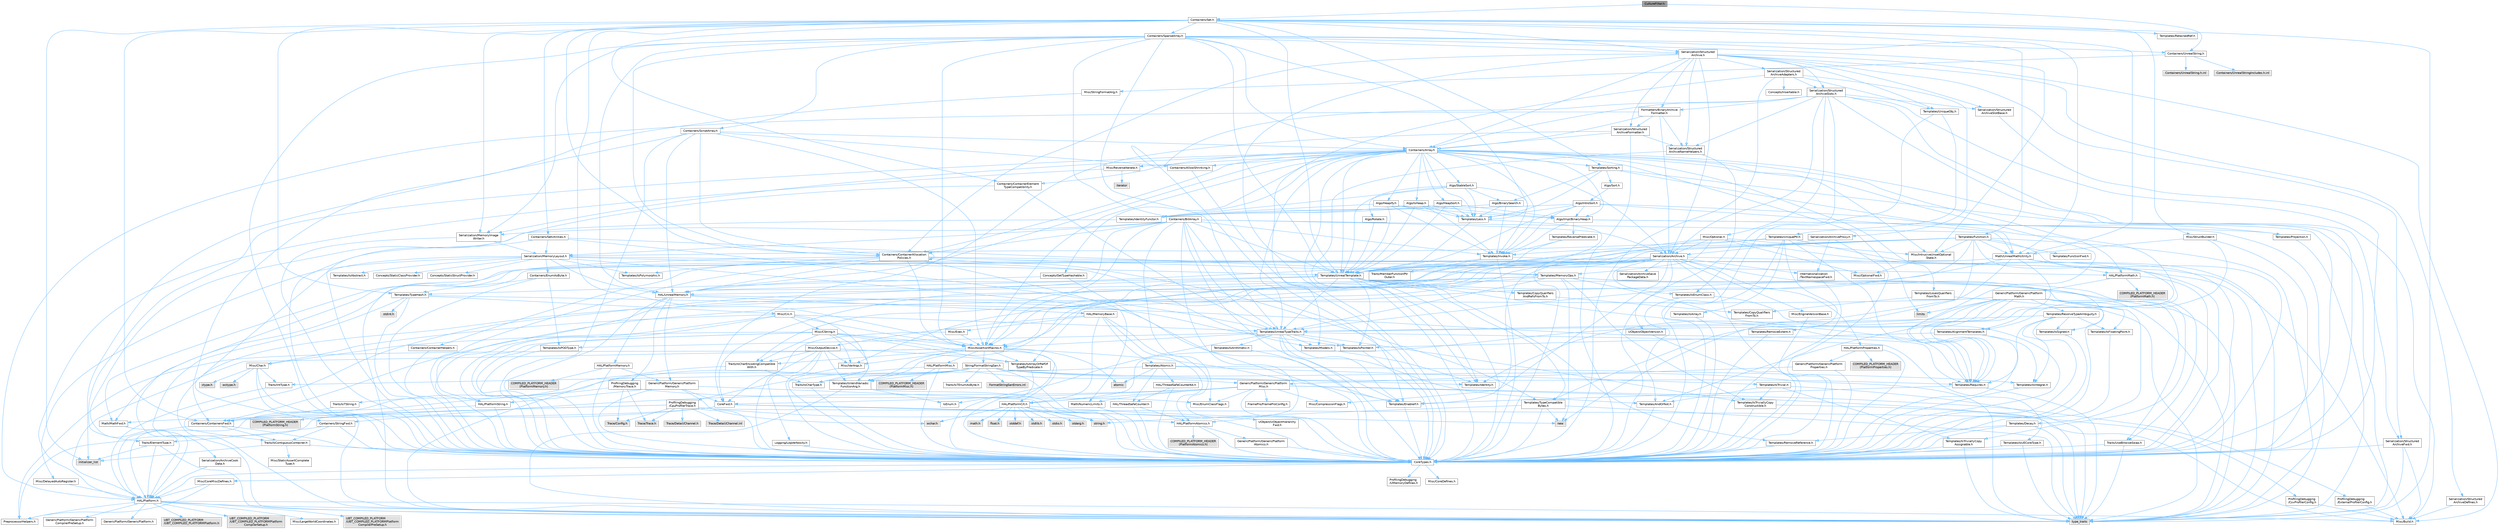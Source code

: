 digraph "CultureFilter.h"
{
 // INTERACTIVE_SVG=YES
 // LATEX_PDF_SIZE
  bgcolor="transparent";
  edge [fontname=Helvetica,fontsize=10,labelfontname=Helvetica,labelfontsize=10];
  node [fontname=Helvetica,fontsize=10,shape=box,height=0.2,width=0.4];
  Node1 [id="Node000001",label="CultureFilter.h",height=0.2,width=0.4,color="gray40", fillcolor="grey60", style="filled", fontcolor="black",tooltip=" "];
  Node1 -> Node2 [id="edge1_Node000001_Node000002",color="steelblue1",style="solid",tooltip=" "];
  Node2 [id="Node000002",label="Containers/Set.h",height=0.2,width=0.4,color="grey40", fillcolor="white", style="filled",URL="$d4/d45/Set_8h.html",tooltip=" "];
  Node2 -> Node3 [id="edge2_Node000002_Node000003",color="steelblue1",style="solid",tooltip=" "];
  Node3 [id="Node000003",label="Containers/ContainerAllocation\lPolicies.h",height=0.2,width=0.4,color="grey40", fillcolor="white", style="filled",URL="$d7/dff/ContainerAllocationPolicies_8h.html",tooltip=" "];
  Node3 -> Node4 [id="edge3_Node000003_Node000004",color="steelblue1",style="solid",tooltip=" "];
  Node4 [id="Node000004",label="CoreTypes.h",height=0.2,width=0.4,color="grey40", fillcolor="white", style="filled",URL="$dc/dec/CoreTypes_8h.html",tooltip=" "];
  Node4 -> Node5 [id="edge4_Node000004_Node000005",color="steelblue1",style="solid",tooltip=" "];
  Node5 [id="Node000005",label="HAL/Platform.h",height=0.2,width=0.4,color="grey40", fillcolor="white", style="filled",URL="$d9/dd0/Platform_8h.html",tooltip=" "];
  Node5 -> Node6 [id="edge5_Node000005_Node000006",color="steelblue1",style="solid",tooltip=" "];
  Node6 [id="Node000006",label="Misc/Build.h",height=0.2,width=0.4,color="grey40", fillcolor="white", style="filled",URL="$d3/dbb/Build_8h.html",tooltip=" "];
  Node5 -> Node7 [id="edge6_Node000005_Node000007",color="steelblue1",style="solid",tooltip=" "];
  Node7 [id="Node000007",label="Misc/LargeWorldCoordinates.h",height=0.2,width=0.4,color="grey40", fillcolor="white", style="filled",URL="$d2/dcb/LargeWorldCoordinates_8h.html",tooltip=" "];
  Node5 -> Node8 [id="edge7_Node000005_Node000008",color="steelblue1",style="solid",tooltip=" "];
  Node8 [id="Node000008",label="type_traits",height=0.2,width=0.4,color="grey60", fillcolor="#E0E0E0", style="filled",tooltip=" "];
  Node5 -> Node9 [id="edge8_Node000005_Node000009",color="steelblue1",style="solid",tooltip=" "];
  Node9 [id="Node000009",label="PreprocessorHelpers.h",height=0.2,width=0.4,color="grey40", fillcolor="white", style="filled",URL="$db/ddb/PreprocessorHelpers_8h.html",tooltip=" "];
  Node5 -> Node10 [id="edge9_Node000005_Node000010",color="steelblue1",style="solid",tooltip=" "];
  Node10 [id="Node000010",label="UBT_COMPILED_PLATFORM\l/UBT_COMPILED_PLATFORMPlatform\lCompilerPreSetup.h",height=0.2,width=0.4,color="grey60", fillcolor="#E0E0E0", style="filled",tooltip=" "];
  Node5 -> Node11 [id="edge10_Node000005_Node000011",color="steelblue1",style="solid",tooltip=" "];
  Node11 [id="Node000011",label="GenericPlatform/GenericPlatform\lCompilerPreSetup.h",height=0.2,width=0.4,color="grey40", fillcolor="white", style="filled",URL="$d9/dc8/GenericPlatformCompilerPreSetup_8h.html",tooltip=" "];
  Node5 -> Node12 [id="edge11_Node000005_Node000012",color="steelblue1",style="solid",tooltip=" "];
  Node12 [id="Node000012",label="GenericPlatform/GenericPlatform.h",height=0.2,width=0.4,color="grey40", fillcolor="white", style="filled",URL="$d6/d84/GenericPlatform_8h.html",tooltip=" "];
  Node5 -> Node13 [id="edge12_Node000005_Node000013",color="steelblue1",style="solid",tooltip=" "];
  Node13 [id="Node000013",label="UBT_COMPILED_PLATFORM\l/UBT_COMPILED_PLATFORMPlatform.h",height=0.2,width=0.4,color="grey60", fillcolor="#E0E0E0", style="filled",tooltip=" "];
  Node5 -> Node14 [id="edge13_Node000005_Node000014",color="steelblue1",style="solid",tooltip=" "];
  Node14 [id="Node000014",label="UBT_COMPILED_PLATFORM\l/UBT_COMPILED_PLATFORMPlatform\lCompilerSetup.h",height=0.2,width=0.4,color="grey60", fillcolor="#E0E0E0", style="filled",tooltip=" "];
  Node4 -> Node15 [id="edge14_Node000004_Node000015",color="steelblue1",style="solid",tooltip=" "];
  Node15 [id="Node000015",label="ProfilingDebugging\l/UMemoryDefines.h",height=0.2,width=0.4,color="grey40", fillcolor="white", style="filled",URL="$d2/da2/UMemoryDefines_8h.html",tooltip=" "];
  Node4 -> Node16 [id="edge15_Node000004_Node000016",color="steelblue1",style="solid",tooltip=" "];
  Node16 [id="Node000016",label="Misc/CoreMiscDefines.h",height=0.2,width=0.4,color="grey40", fillcolor="white", style="filled",URL="$da/d38/CoreMiscDefines_8h.html",tooltip=" "];
  Node16 -> Node5 [id="edge16_Node000016_Node000005",color="steelblue1",style="solid",tooltip=" "];
  Node16 -> Node9 [id="edge17_Node000016_Node000009",color="steelblue1",style="solid",tooltip=" "];
  Node4 -> Node17 [id="edge18_Node000004_Node000017",color="steelblue1",style="solid",tooltip=" "];
  Node17 [id="Node000017",label="Misc/CoreDefines.h",height=0.2,width=0.4,color="grey40", fillcolor="white", style="filled",URL="$d3/dd2/CoreDefines_8h.html",tooltip=" "];
  Node3 -> Node18 [id="edge19_Node000003_Node000018",color="steelblue1",style="solid",tooltip=" "];
  Node18 [id="Node000018",label="Containers/ContainerHelpers.h",height=0.2,width=0.4,color="grey40", fillcolor="white", style="filled",URL="$d7/d33/ContainerHelpers_8h.html",tooltip=" "];
  Node18 -> Node4 [id="edge20_Node000018_Node000004",color="steelblue1",style="solid",tooltip=" "];
  Node3 -> Node3 [id="edge21_Node000003_Node000003",color="steelblue1",style="solid",tooltip=" "];
  Node3 -> Node19 [id="edge22_Node000003_Node000019",color="steelblue1",style="solid",tooltip=" "];
  Node19 [id="Node000019",label="HAL/PlatformMath.h",height=0.2,width=0.4,color="grey40", fillcolor="white", style="filled",URL="$dc/d53/PlatformMath_8h.html",tooltip=" "];
  Node19 -> Node4 [id="edge23_Node000019_Node000004",color="steelblue1",style="solid",tooltip=" "];
  Node19 -> Node20 [id="edge24_Node000019_Node000020",color="steelblue1",style="solid",tooltip=" "];
  Node20 [id="Node000020",label="GenericPlatform/GenericPlatform\lMath.h",height=0.2,width=0.4,color="grey40", fillcolor="white", style="filled",URL="$d5/d79/GenericPlatformMath_8h.html",tooltip=" "];
  Node20 -> Node4 [id="edge25_Node000020_Node000004",color="steelblue1",style="solid",tooltip=" "];
  Node20 -> Node21 [id="edge26_Node000020_Node000021",color="steelblue1",style="solid",tooltip=" "];
  Node21 [id="Node000021",label="Containers/ContainersFwd.h",height=0.2,width=0.4,color="grey40", fillcolor="white", style="filled",URL="$d4/d0a/ContainersFwd_8h.html",tooltip=" "];
  Node21 -> Node5 [id="edge27_Node000021_Node000005",color="steelblue1",style="solid",tooltip=" "];
  Node21 -> Node4 [id="edge28_Node000021_Node000004",color="steelblue1",style="solid",tooltip=" "];
  Node21 -> Node22 [id="edge29_Node000021_Node000022",color="steelblue1",style="solid",tooltip=" "];
  Node22 [id="Node000022",label="Traits/IsContiguousContainer.h",height=0.2,width=0.4,color="grey40", fillcolor="white", style="filled",URL="$d5/d3c/IsContiguousContainer_8h.html",tooltip=" "];
  Node22 -> Node4 [id="edge30_Node000022_Node000004",color="steelblue1",style="solid",tooltip=" "];
  Node22 -> Node23 [id="edge31_Node000022_Node000023",color="steelblue1",style="solid",tooltip=" "];
  Node23 [id="Node000023",label="Misc/StaticAssertComplete\lType.h",height=0.2,width=0.4,color="grey40", fillcolor="white", style="filled",URL="$d5/d4e/StaticAssertCompleteType_8h.html",tooltip=" "];
  Node22 -> Node24 [id="edge32_Node000022_Node000024",color="steelblue1",style="solid",tooltip=" "];
  Node24 [id="Node000024",label="initializer_list",height=0.2,width=0.4,color="grey60", fillcolor="#E0E0E0", style="filled",tooltip=" "];
  Node20 -> Node25 [id="edge33_Node000020_Node000025",color="steelblue1",style="solid",tooltip=" "];
  Node25 [id="Node000025",label="HAL/PlatformCrt.h",height=0.2,width=0.4,color="grey40", fillcolor="white", style="filled",URL="$d8/d75/PlatformCrt_8h.html",tooltip=" "];
  Node25 -> Node26 [id="edge34_Node000025_Node000026",color="steelblue1",style="solid",tooltip=" "];
  Node26 [id="Node000026",label="new",height=0.2,width=0.4,color="grey60", fillcolor="#E0E0E0", style="filled",tooltip=" "];
  Node25 -> Node27 [id="edge35_Node000025_Node000027",color="steelblue1",style="solid",tooltip=" "];
  Node27 [id="Node000027",label="wchar.h",height=0.2,width=0.4,color="grey60", fillcolor="#E0E0E0", style="filled",tooltip=" "];
  Node25 -> Node28 [id="edge36_Node000025_Node000028",color="steelblue1",style="solid",tooltip=" "];
  Node28 [id="Node000028",label="stddef.h",height=0.2,width=0.4,color="grey60", fillcolor="#E0E0E0", style="filled",tooltip=" "];
  Node25 -> Node29 [id="edge37_Node000025_Node000029",color="steelblue1",style="solid",tooltip=" "];
  Node29 [id="Node000029",label="stdlib.h",height=0.2,width=0.4,color="grey60", fillcolor="#E0E0E0", style="filled",tooltip=" "];
  Node25 -> Node30 [id="edge38_Node000025_Node000030",color="steelblue1",style="solid",tooltip=" "];
  Node30 [id="Node000030",label="stdio.h",height=0.2,width=0.4,color="grey60", fillcolor="#E0E0E0", style="filled",tooltip=" "];
  Node25 -> Node31 [id="edge39_Node000025_Node000031",color="steelblue1",style="solid",tooltip=" "];
  Node31 [id="Node000031",label="stdarg.h",height=0.2,width=0.4,color="grey60", fillcolor="#E0E0E0", style="filled",tooltip=" "];
  Node25 -> Node32 [id="edge40_Node000025_Node000032",color="steelblue1",style="solid",tooltip=" "];
  Node32 [id="Node000032",label="math.h",height=0.2,width=0.4,color="grey60", fillcolor="#E0E0E0", style="filled",tooltip=" "];
  Node25 -> Node33 [id="edge41_Node000025_Node000033",color="steelblue1",style="solid",tooltip=" "];
  Node33 [id="Node000033",label="float.h",height=0.2,width=0.4,color="grey60", fillcolor="#E0E0E0", style="filled",tooltip=" "];
  Node25 -> Node34 [id="edge42_Node000025_Node000034",color="steelblue1",style="solid",tooltip=" "];
  Node34 [id="Node000034",label="string.h",height=0.2,width=0.4,color="grey60", fillcolor="#E0E0E0", style="filled",tooltip=" "];
  Node20 -> Node35 [id="edge43_Node000020_Node000035",color="steelblue1",style="solid",tooltip=" "];
  Node35 [id="Node000035",label="Templates/AndOrNot.h",height=0.2,width=0.4,color="grey40", fillcolor="white", style="filled",URL="$db/d0a/AndOrNot_8h.html",tooltip=" "];
  Node35 -> Node4 [id="edge44_Node000035_Node000004",color="steelblue1",style="solid",tooltip=" "];
  Node20 -> Node36 [id="edge45_Node000020_Node000036",color="steelblue1",style="solid",tooltip=" "];
  Node36 [id="Node000036",label="Templates/Decay.h",height=0.2,width=0.4,color="grey40", fillcolor="white", style="filled",URL="$dd/d0f/Decay_8h.html",tooltip=" "];
  Node36 -> Node4 [id="edge46_Node000036_Node000004",color="steelblue1",style="solid",tooltip=" "];
  Node36 -> Node37 [id="edge47_Node000036_Node000037",color="steelblue1",style="solid",tooltip=" "];
  Node37 [id="Node000037",label="Templates/RemoveReference.h",height=0.2,width=0.4,color="grey40", fillcolor="white", style="filled",URL="$da/dbe/RemoveReference_8h.html",tooltip=" "];
  Node37 -> Node4 [id="edge48_Node000037_Node000004",color="steelblue1",style="solid",tooltip=" "];
  Node36 -> Node8 [id="edge49_Node000036_Node000008",color="steelblue1",style="solid",tooltip=" "];
  Node20 -> Node38 [id="edge50_Node000020_Node000038",color="steelblue1",style="solid",tooltip=" "];
  Node38 [id="Node000038",label="Templates/IsFloatingPoint.h",height=0.2,width=0.4,color="grey40", fillcolor="white", style="filled",URL="$d3/d11/IsFloatingPoint_8h.html",tooltip=" "];
  Node38 -> Node4 [id="edge51_Node000038_Node000004",color="steelblue1",style="solid",tooltip=" "];
  Node20 -> Node39 [id="edge52_Node000020_Node000039",color="steelblue1",style="solid",tooltip=" "];
  Node39 [id="Node000039",label="Templates/UnrealTypeTraits.h",height=0.2,width=0.4,color="grey40", fillcolor="white", style="filled",URL="$d2/d2d/UnrealTypeTraits_8h.html",tooltip=" "];
  Node39 -> Node4 [id="edge53_Node000039_Node000004",color="steelblue1",style="solid",tooltip=" "];
  Node39 -> Node40 [id="edge54_Node000039_Node000040",color="steelblue1",style="solid",tooltip=" "];
  Node40 [id="Node000040",label="Templates/IsPointer.h",height=0.2,width=0.4,color="grey40", fillcolor="white", style="filled",URL="$d7/d05/IsPointer_8h.html",tooltip=" "];
  Node40 -> Node4 [id="edge55_Node000040_Node000004",color="steelblue1",style="solid",tooltip=" "];
  Node39 -> Node41 [id="edge56_Node000039_Node000041",color="steelblue1",style="solid",tooltip=" "];
  Node41 [id="Node000041",label="Misc/AssertionMacros.h",height=0.2,width=0.4,color="grey40", fillcolor="white", style="filled",URL="$d0/dfa/AssertionMacros_8h.html",tooltip=" "];
  Node41 -> Node4 [id="edge57_Node000041_Node000004",color="steelblue1",style="solid",tooltip=" "];
  Node41 -> Node5 [id="edge58_Node000041_Node000005",color="steelblue1",style="solid",tooltip=" "];
  Node41 -> Node42 [id="edge59_Node000041_Node000042",color="steelblue1",style="solid",tooltip=" "];
  Node42 [id="Node000042",label="HAL/PlatformMisc.h",height=0.2,width=0.4,color="grey40", fillcolor="white", style="filled",URL="$d0/df5/PlatformMisc_8h.html",tooltip=" "];
  Node42 -> Node4 [id="edge60_Node000042_Node000004",color="steelblue1",style="solid",tooltip=" "];
  Node42 -> Node43 [id="edge61_Node000042_Node000043",color="steelblue1",style="solid",tooltip=" "];
  Node43 [id="Node000043",label="GenericPlatform/GenericPlatform\lMisc.h",height=0.2,width=0.4,color="grey40", fillcolor="white", style="filled",URL="$db/d9a/GenericPlatformMisc_8h.html",tooltip=" "];
  Node43 -> Node44 [id="edge62_Node000043_Node000044",color="steelblue1",style="solid",tooltip=" "];
  Node44 [id="Node000044",label="Containers/StringFwd.h",height=0.2,width=0.4,color="grey40", fillcolor="white", style="filled",URL="$df/d37/StringFwd_8h.html",tooltip=" "];
  Node44 -> Node4 [id="edge63_Node000044_Node000004",color="steelblue1",style="solid",tooltip=" "];
  Node44 -> Node45 [id="edge64_Node000044_Node000045",color="steelblue1",style="solid",tooltip=" "];
  Node45 [id="Node000045",label="Traits/ElementType.h",height=0.2,width=0.4,color="grey40", fillcolor="white", style="filled",URL="$d5/d4f/ElementType_8h.html",tooltip=" "];
  Node45 -> Node5 [id="edge65_Node000045_Node000005",color="steelblue1",style="solid",tooltip=" "];
  Node45 -> Node24 [id="edge66_Node000045_Node000024",color="steelblue1",style="solid",tooltip=" "];
  Node45 -> Node8 [id="edge67_Node000045_Node000008",color="steelblue1",style="solid",tooltip=" "];
  Node44 -> Node22 [id="edge68_Node000044_Node000022",color="steelblue1",style="solid",tooltip=" "];
  Node43 -> Node46 [id="edge69_Node000043_Node000046",color="steelblue1",style="solid",tooltip=" "];
  Node46 [id="Node000046",label="CoreFwd.h",height=0.2,width=0.4,color="grey40", fillcolor="white", style="filled",URL="$d1/d1e/CoreFwd_8h.html",tooltip=" "];
  Node46 -> Node4 [id="edge70_Node000046_Node000004",color="steelblue1",style="solid",tooltip=" "];
  Node46 -> Node21 [id="edge71_Node000046_Node000021",color="steelblue1",style="solid",tooltip=" "];
  Node46 -> Node47 [id="edge72_Node000046_Node000047",color="steelblue1",style="solid",tooltip=" "];
  Node47 [id="Node000047",label="Math/MathFwd.h",height=0.2,width=0.4,color="grey40", fillcolor="white", style="filled",URL="$d2/d10/MathFwd_8h.html",tooltip=" "];
  Node47 -> Node5 [id="edge73_Node000047_Node000005",color="steelblue1",style="solid",tooltip=" "];
  Node46 -> Node48 [id="edge74_Node000046_Node000048",color="steelblue1",style="solid",tooltip=" "];
  Node48 [id="Node000048",label="UObject/UObjectHierarchy\lFwd.h",height=0.2,width=0.4,color="grey40", fillcolor="white", style="filled",URL="$d3/d13/UObjectHierarchyFwd_8h.html",tooltip=" "];
  Node43 -> Node4 [id="edge75_Node000043_Node000004",color="steelblue1",style="solid",tooltip=" "];
  Node43 -> Node49 [id="edge76_Node000043_Node000049",color="steelblue1",style="solid",tooltip=" "];
  Node49 [id="Node000049",label="FramePro/FrameProConfig.h",height=0.2,width=0.4,color="grey40", fillcolor="white", style="filled",URL="$d7/d90/FrameProConfig_8h.html",tooltip=" "];
  Node43 -> Node25 [id="edge77_Node000043_Node000025",color="steelblue1",style="solid",tooltip=" "];
  Node43 -> Node50 [id="edge78_Node000043_Node000050",color="steelblue1",style="solid",tooltip=" "];
  Node50 [id="Node000050",label="Math/NumericLimits.h",height=0.2,width=0.4,color="grey40", fillcolor="white", style="filled",URL="$df/d1b/NumericLimits_8h.html",tooltip=" "];
  Node50 -> Node4 [id="edge79_Node000050_Node000004",color="steelblue1",style="solid",tooltip=" "];
  Node43 -> Node51 [id="edge80_Node000043_Node000051",color="steelblue1",style="solid",tooltip=" "];
  Node51 [id="Node000051",label="Misc/CompressionFlags.h",height=0.2,width=0.4,color="grey40", fillcolor="white", style="filled",URL="$d9/d76/CompressionFlags_8h.html",tooltip=" "];
  Node43 -> Node52 [id="edge81_Node000043_Node000052",color="steelblue1",style="solid",tooltip=" "];
  Node52 [id="Node000052",label="Misc/EnumClassFlags.h",height=0.2,width=0.4,color="grey40", fillcolor="white", style="filled",URL="$d8/de7/EnumClassFlags_8h.html",tooltip=" "];
  Node43 -> Node53 [id="edge82_Node000043_Node000053",color="steelblue1",style="solid",tooltip=" "];
  Node53 [id="Node000053",label="ProfilingDebugging\l/CsvProfilerConfig.h",height=0.2,width=0.4,color="grey40", fillcolor="white", style="filled",URL="$d3/d88/CsvProfilerConfig_8h.html",tooltip=" "];
  Node53 -> Node6 [id="edge83_Node000053_Node000006",color="steelblue1",style="solid",tooltip=" "];
  Node43 -> Node54 [id="edge84_Node000043_Node000054",color="steelblue1",style="solid",tooltip=" "];
  Node54 [id="Node000054",label="ProfilingDebugging\l/ExternalProfilerConfig.h",height=0.2,width=0.4,color="grey40", fillcolor="white", style="filled",URL="$d3/dbb/ExternalProfilerConfig_8h.html",tooltip=" "];
  Node54 -> Node6 [id="edge85_Node000054_Node000006",color="steelblue1",style="solid",tooltip=" "];
  Node42 -> Node55 [id="edge86_Node000042_Node000055",color="steelblue1",style="solid",tooltip=" "];
  Node55 [id="Node000055",label="COMPILED_PLATFORM_HEADER\l(PlatformMisc.h)",height=0.2,width=0.4,color="grey60", fillcolor="#E0E0E0", style="filled",tooltip=" "];
  Node42 -> Node56 [id="edge87_Node000042_Node000056",color="steelblue1",style="solid",tooltip=" "];
  Node56 [id="Node000056",label="ProfilingDebugging\l/CpuProfilerTrace.h",height=0.2,width=0.4,color="grey40", fillcolor="white", style="filled",URL="$da/dcb/CpuProfilerTrace_8h.html",tooltip=" "];
  Node56 -> Node4 [id="edge88_Node000056_Node000004",color="steelblue1",style="solid",tooltip=" "];
  Node56 -> Node21 [id="edge89_Node000056_Node000021",color="steelblue1",style="solid",tooltip=" "];
  Node56 -> Node57 [id="edge90_Node000056_Node000057",color="steelblue1",style="solid",tooltip=" "];
  Node57 [id="Node000057",label="HAL/PlatformAtomics.h",height=0.2,width=0.4,color="grey40", fillcolor="white", style="filled",URL="$d3/d36/PlatformAtomics_8h.html",tooltip=" "];
  Node57 -> Node4 [id="edge91_Node000057_Node000004",color="steelblue1",style="solid",tooltip=" "];
  Node57 -> Node58 [id="edge92_Node000057_Node000058",color="steelblue1",style="solid",tooltip=" "];
  Node58 [id="Node000058",label="GenericPlatform/GenericPlatform\lAtomics.h",height=0.2,width=0.4,color="grey40", fillcolor="white", style="filled",URL="$da/d72/GenericPlatformAtomics_8h.html",tooltip=" "];
  Node58 -> Node4 [id="edge93_Node000058_Node000004",color="steelblue1",style="solid",tooltip=" "];
  Node57 -> Node59 [id="edge94_Node000057_Node000059",color="steelblue1",style="solid",tooltip=" "];
  Node59 [id="Node000059",label="COMPILED_PLATFORM_HEADER\l(PlatformAtomics.h)",height=0.2,width=0.4,color="grey60", fillcolor="#E0E0E0", style="filled",tooltip=" "];
  Node56 -> Node9 [id="edge95_Node000056_Node000009",color="steelblue1",style="solid",tooltip=" "];
  Node56 -> Node6 [id="edge96_Node000056_Node000006",color="steelblue1",style="solid",tooltip=" "];
  Node56 -> Node60 [id="edge97_Node000056_Node000060",color="steelblue1",style="solid",tooltip=" "];
  Node60 [id="Node000060",label="Trace/Config.h",height=0.2,width=0.4,color="grey60", fillcolor="#E0E0E0", style="filled",tooltip=" "];
  Node56 -> Node61 [id="edge98_Node000056_Node000061",color="steelblue1",style="solid",tooltip=" "];
  Node61 [id="Node000061",label="Trace/Detail/Channel.h",height=0.2,width=0.4,color="grey60", fillcolor="#E0E0E0", style="filled",tooltip=" "];
  Node56 -> Node62 [id="edge99_Node000056_Node000062",color="steelblue1",style="solid",tooltip=" "];
  Node62 [id="Node000062",label="Trace/Detail/Channel.inl",height=0.2,width=0.4,color="grey60", fillcolor="#E0E0E0", style="filled",tooltip=" "];
  Node56 -> Node63 [id="edge100_Node000056_Node000063",color="steelblue1",style="solid",tooltip=" "];
  Node63 [id="Node000063",label="Trace/Trace.h",height=0.2,width=0.4,color="grey60", fillcolor="#E0E0E0", style="filled",tooltip=" "];
  Node41 -> Node9 [id="edge101_Node000041_Node000009",color="steelblue1",style="solid",tooltip=" "];
  Node41 -> Node64 [id="edge102_Node000041_Node000064",color="steelblue1",style="solid",tooltip=" "];
  Node64 [id="Node000064",label="Templates/EnableIf.h",height=0.2,width=0.4,color="grey40", fillcolor="white", style="filled",URL="$d7/d60/EnableIf_8h.html",tooltip=" "];
  Node64 -> Node4 [id="edge103_Node000064_Node000004",color="steelblue1",style="solid",tooltip=" "];
  Node41 -> Node65 [id="edge104_Node000041_Node000065",color="steelblue1",style="solid",tooltip=" "];
  Node65 [id="Node000065",label="Templates/IsArrayOrRefOf\lTypeByPredicate.h",height=0.2,width=0.4,color="grey40", fillcolor="white", style="filled",URL="$d6/da1/IsArrayOrRefOfTypeByPredicate_8h.html",tooltip=" "];
  Node65 -> Node4 [id="edge105_Node000065_Node000004",color="steelblue1",style="solid",tooltip=" "];
  Node41 -> Node66 [id="edge106_Node000041_Node000066",color="steelblue1",style="solid",tooltip=" "];
  Node66 [id="Node000066",label="Templates/IsValidVariadic\lFunctionArg.h",height=0.2,width=0.4,color="grey40", fillcolor="white", style="filled",URL="$d0/dc8/IsValidVariadicFunctionArg_8h.html",tooltip=" "];
  Node66 -> Node4 [id="edge107_Node000066_Node000004",color="steelblue1",style="solid",tooltip=" "];
  Node66 -> Node67 [id="edge108_Node000066_Node000067",color="steelblue1",style="solid",tooltip=" "];
  Node67 [id="Node000067",label="IsEnum.h",height=0.2,width=0.4,color="grey40", fillcolor="white", style="filled",URL="$d4/de5/IsEnum_8h.html",tooltip=" "];
  Node66 -> Node8 [id="edge109_Node000066_Node000008",color="steelblue1",style="solid",tooltip=" "];
  Node41 -> Node68 [id="edge110_Node000041_Node000068",color="steelblue1",style="solid",tooltip=" "];
  Node68 [id="Node000068",label="Traits/IsCharEncodingCompatible\lWith.h",height=0.2,width=0.4,color="grey40", fillcolor="white", style="filled",URL="$df/dd1/IsCharEncodingCompatibleWith_8h.html",tooltip=" "];
  Node68 -> Node8 [id="edge111_Node000068_Node000008",color="steelblue1",style="solid",tooltip=" "];
  Node68 -> Node69 [id="edge112_Node000068_Node000069",color="steelblue1",style="solid",tooltip=" "];
  Node69 [id="Node000069",label="Traits/IsCharType.h",height=0.2,width=0.4,color="grey40", fillcolor="white", style="filled",URL="$db/d51/IsCharType_8h.html",tooltip=" "];
  Node69 -> Node4 [id="edge113_Node000069_Node000004",color="steelblue1",style="solid",tooltip=" "];
  Node41 -> Node70 [id="edge114_Node000041_Node000070",color="steelblue1",style="solid",tooltip=" "];
  Node70 [id="Node000070",label="Misc/VarArgs.h",height=0.2,width=0.4,color="grey40", fillcolor="white", style="filled",URL="$d5/d6f/VarArgs_8h.html",tooltip=" "];
  Node70 -> Node4 [id="edge115_Node000070_Node000004",color="steelblue1",style="solid",tooltip=" "];
  Node41 -> Node71 [id="edge116_Node000041_Node000071",color="steelblue1",style="solid",tooltip=" "];
  Node71 [id="Node000071",label="String/FormatStringSan.h",height=0.2,width=0.4,color="grey40", fillcolor="white", style="filled",URL="$d3/d8b/FormatStringSan_8h.html",tooltip=" "];
  Node71 -> Node8 [id="edge117_Node000071_Node000008",color="steelblue1",style="solid",tooltip=" "];
  Node71 -> Node4 [id="edge118_Node000071_Node000004",color="steelblue1",style="solid",tooltip=" "];
  Node71 -> Node72 [id="edge119_Node000071_Node000072",color="steelblue1",style="solid",tooltip=" "];
  Node72 [id="Node000072",label="Templates/Requires.h",height=0.2,width=0.4,color="grey40", fillcolor="white", style="filled",URL="$dc/d96/Requires_8h.html",tooltip=" "];
  Node72 -> Node64 [id="edge120_Node000072_Node000064",color="steelblue1",style="solid",tooltip=" "];
  Node72 -> Node8 [id="edge121_Node000072_Node000008",color="steelblue1",style="solid",tooltip=" "];
  Node71 -> Node73 [id="edge122_Node000071_Node000073",color="steelblue1",style="solid",tooltip=" "];
  Node73 [id="Node000073",label="Templates/Identity.h",height=0.2,width=0.4,color="grey40", fillcolor="white", style="filled",URL="$d0/dd5/Identity_8h.html",tooltip=" "];
  Node71 -> Node66 [id="edge123_Node000071_Node000066",color="steelblue1",style="solid",tooltip=" "];
  Node71 -> Node69 [id="edge124_Node000071_Node000069",color="steelblue1",style="solid",tooltip=" "];
  Node71 -> Node74 [id="edge125_Node000071_Node000074",color="steelblue1",style="solid",tooltip=" "];
  Node74 [id="Node000074",label="Traits/IsTEnumAsByte.h",height=0.2,width=0.4,color="grey40", fillcolor="white", style="filled",URL="$d1/de6/IsTEnumAsByte_8h.html",tooltip=" "];
  Node71 -> Node75 [id="edge126_Node000071_Node000075",color="steelblue1",style="solid",tooltip=" "];
  Node75 [id="Node000075",label="Traits/IsTString.h",height=0.2,width=0.4,color="grey40", fillcolor="white", style="filled",URL="$d0/df8/IsTString_8h.html",tooltip=" "];
  Node75 -> Node21 [id="edge127_Node000075_Node000021",color="steelblue1",style="solid",tooltip=" "];
  Node71 -> Node21 [id="edge128_Node000071_Node000021",color="steelblue1",style="solid",tooltip=" "];
  Node71 -> Node76 [id="edge129_Node000071_Node000076",color="steelblue1",style="solid",tooltip=" "];
  Node76 [id="Node000076",label="FormatStringSanErrors.inl",height=0.2,width=0.4,color="grey60", fillcolor="#E0E0E0", style="filled",tooltip=" "];
  Node41 -> Node77 [id="edge130_Node000041_Node000077",color="steelblue1",style="solid",tooltip=" "];
  Node77 [id="Node000077",label="atomic",height=0.2,width=0.4,color="grey60", fillcolor="#E0E0E0", style="filled",tooltip=" "];
  Node39 -> Node35 [id="edge131_Node000039_Node000035",color="steelblue1",style="solid",tooltip=" "];
  Node39 -> Node64 [id="edge132_Node000039_Node000064",color="steelblue1",style="solid",tooltip=" "];
  Node39 -> Node78 [id="edge133_Node000039_Node000078",color="steelblue1",style="solid",tooltip=" "];
  Node78 [id="Node000078",label="Templates/IsArithmetic.h",height=0.2,width=0.4,color="grey40", fillcolor="white", style="filled",URL="$d2/d5d/IsArithmetic_8h.html",tooltip=" "];
  Node78 -> Node4 [id="edge134_Node000078_Node000004",color="steelblue1",style="solid",tooltip=" "];
  Node39 -> Node67 [id="edge135_Node000039_Node000067",color="steelblue1",style="solid",tooltip=" "];
  Node39 -> Node79 [id="edge136_Node000039_Node000079",color="steelblue1",style="solid",tooltip=" "];
  Node79 [id="Node000079",label="Templates/Models.h",height=0.2,width=0.4,color="grey40", fillcolor="white", style="filled",URL="$d3/d0c/Models_8h.html",tooltip=" "];
  Node79 -> Node73 [id="edge137_Node000079_Node000073",color="steelblue1",style="solid",tooltip=" "];
  Node39 -> Node80 [id="edge138_Node000039_Node000080",color="steelblue1",style="solid",tooltip=" "];
  Node80 [id="Node000080",label="Templates/IsPODType.h",height=0.2,width=0.4,color="grey40", fillcolor="white", style="filled",URL="$d7/db1/IsPODType_8h.html",tooltip=" "];
  Node80 -> Node4 [id="edge139_Node000080_Node000004",color="steelblue1",style="solid",tooltip=" "];
  Node39 -> Node81 [id="edge140_Node000039_Node000081",color="steelblue1",style="solid",tooltip=" "];
  Node81 [id="Node000081",label="Templates/IsUECoreType.h",height=0.2,width=0.4,color="grey40", fillcolor="white", style="filled",URL="$d1/db8/IsUECoreType_8h.html",tooltip=" "];
  Node81 -> Node4 [id="edge141_Node000081_Node000004",color="steelblue1",style="solid",tooltip=" "];
  Node81 -> Node8 [id="edge142_Node000081_Node000008",color="steelblue1",style="solid",tooltip=" "];
  Node39 -> Node82 [id="edge143_Node000039_Node000082",color="steelblue1",style="solid",tooltip=" "];
  Node82 [id="Node000082",label="Templates/IsTriviallyCopy\lConstructible.h",height=0.2,width=0.4,color="grey40", fillcolor="white", style="filled",URL="$d3/d78/IsTriviallyCopyConstructible_8h.html",tooltip=" "];
  Node82 -> Node4 [id="edge144_Node000082_Node000004",color="steelblue1",style="solid",tooltip=" "];
  Node82 -> Node8 [id="edge145_Node000082_Node000008",color="steelblue1",style="solid",tooltip=" "];
  Node20 -> Node72 [id="edge146_Node000020_Node000072",color="steelblue1",style="solid",tooltip=" "];
  Node20 -> Node83 [id="edge147_Node000020_Node000083",color="steelblue1",style="solid",tooltip=" "];
  Node83 [id="Node000083",label="Templates/ResolveTypeAmbiguity.h",height=0.2,width=0.4,color="grey40", fillcolor="white", style="filled",URL="$df/d1f/ResolveTypeAmbiguity_8h.html",tooltip=" "];
  Node83 -> Node4 [id="edge148_Node000083_Node000004",color="steelblue1",style="solid",tooltip=" "];
  Node83 -> Node38 [id="edge149_Node000083_Node000038",color="steelblue1",style="solid",tooltip=" "];
  Node83 -> Node39 [id="edge150_Node000083_Node000039",color="steelblue1",style="solid",tooltip=" "];
  Node83 -> Node84 [id="edge151_Node000083_Node000084",color="steelblue1",style="solid",tooltip=" "];
  Node84 [id="Node000084",label="Templates/IsSigned.h",height=0.2,width=0.4,color="grey40", fillcolor="white", style="filled",URL="$d8/dd8/IsSigned_8h.html",tooltip=" "];
  Node84 -> Node4 [id="edge152_Node000084_Node000004",color="steelblue1",style="solid",tooltip=" "];
  Node83 -> Node85 [id="edge153_Node000083_Node000085",color="steelblue1",style="solid",tooltip=" "];
  Node85 [id="Node000085",label="Templates/IsIntegral.h",height=0.2,width=0.4,color="grey40", fillcolor="white", style="filled",URL="$da/d64/IsIntegral_8h.html",tooltip=" "];
  Node85 -> Node4 [id="edge154_Node000085_Node000004",color="steelblue1",style="solid",tooltip=" "];
  Node83 -> Node72 [id="edge155_Node000083_Node000072",color="steelblue1",style="solid",tooltip=" "];
  Node20 -> Node86 [id="edge156_Node000020_Node000086",color="steelblue1",style="solid",tooltip=" "];
  Node86 [id="Node000086",label="Templates/TypeCompatible\lBytes.h",height=0.2,width=0.4,color="grey40", fillcolor="white", style="filled",URL="$df/d0a/TypeCompatibleBytes_8h.html",tooltip=" "];
  Node86 -> Node4 [id="edge157_Node000086_Node000004",color="steelblue1",style="solid",tooltip=" "];
  Node86 -> Node34 [id="edge158_Node000086_Node000034",color="steelblue1",style="solid",tooltip=" "];
  Node86 -> Node26 [id="edge159_Node000086_Node000026",color="steelblue1",style="solid",tooltip=" "];
  Node86 -> Node8 [id="edge160_Node000086_Node000008",color="steelblue1",style="solid",tooltip=" "];
  Node20 -> Node87 [id="edge161_Node000020_Node000087",color="steelblue1",style="solid",tooltip=" "];
  Node87 [id="Node000087",label="limits",height=0.2,width=0.4,color="grey60", fillcolor="#E0E0E0", style="filled",tooltip=" "];
  Node20 -> Node8 [id="edge162_Node000020_Node000008",color="steelblue1",style="solid",tooltip=" "];
  Node19 -> Node88 [id="edge163_Node000019_Node000088",color="steelblue1",style="solid",tooltip=" "];
  Node88 [id="Node000088",label="COMPILED_PLATFORM_HEADER\l(PlatformMath.h)",height=0.2,width=0.4,color="grey60", fillcolor="#E0E0E0", style="filled",tooltip=" "];
  Node3 -> Node89 [id="edge164_Node000003_Node000089",color="steelblue1",style="solid",tooltip=" "];
  Node89 [id="Node000089",label="HAL/UnrealMemory.h",height=0.2,width=0.4,color="grey40", fillcolor="white", style="filled",URL="$d9/d96/UnrealMemory_8h.html",tooltip=" "];
  Node89 -> Node4 [id="edge165_Node000089_Node000004",color="steelblue1",style="solid",tooltip=" "];
  Node89 -> Node90 [id="edge166_Node000089_Node000090",color="steelblue1",style="solid",tooltip=" "];
  Node90 [id="Node000090",label="GenericPlatform/GenericPlatform\lMemory.h",height=0.2,width=0.4,color="grey40", fillcolor="white", style="filled",URL="$dd/d22/GenericPlatformMemory_8h.html",tooltip=" "];
  Node90 -> Node46 [id="edge167_Node000090_Node000046",color="steelblue1",style="solid",tooltip=" "];
  Node90 -> Node4 [id="edge168_Node000090_Node000004",color="steelblue1",style="solid",tooltip=" "];
  Node90 -> Node91 [id="edge169_Node000090_Node000091",color="steelblue1",style="solid",tooltip=" "];
  Node91 [id="Node000091",label="HAL/PlatformString.h",height=0.2,width=0.4,color="grey40", fillcolor="white", style="filled",URL="$db/db5/PlatformString_8h.html",tooltip=" "];
  Node91 -> Node4 [id="edge170_Node000091_Node000004",color="steelblue1",style="solid",tooltip=" "];
  Node91 -> Node92 [id="edge171_Node000091_Node000092",color="steelblue1",style="solid",tooltip=" "];
  Node92 [id="Node000092",label="COMPILED_PLATFORM_HEADER\l(PlatformString.h)",height=0.2,width=0.4,color="grey60", fillcolor="#E0E0E0", style="filled",tooltip=" "];
  Node90 -> Node34 [id="edge172_Node000090_Node000034",color="steelblue1",style="solid",tooltip=" "];
  Node90 -> Node27 [id="edge173_Node000090_Node000027",color="steelblue1",style="solid",tooltip=" "];
  Node89 -> Node93 [id="edge174_Node000089_Node000093",color="steelblue1",style="solid",tooltip=" "];
  Node93 [id="Node000093",label="HAL/MemoryBase.h",height=0.2,width=0.4,color="grey40", fillcolor="white", style="filled",URL="$d6/d9f/MemoryBase_8h.html",tooltip=" "];
  Node93 -> Node4 [id="edge175_Node000093_Node000004",color="steelblue1",style="solid",tooltip=" "];
  Node93 -> Node57 [id="edge176_Node000093_Node000057",color="steelblue1",style="solid",tooltip=" "];
  Node93 -> Node25 [id="edge177_Node000093_Node000025",color="steelblue1",style="solid",tooltip=" "];
  Node93 -> Node94 [id="edge178_Node000093_Node000094",color="steelblue1",style="solid",tooltip=" "];
  Node94 [id="Node000094",label="Misc/Exec.h",height=0.2,width=0.4,color="grey40", fillcolor="white", style="filled",URL="$de/ddb/Exec_8h.html",tooltip=" "];
  Node94 -> Node4 [id="edge179_Node000094_Node000004",color="steelblue1",style="solid",tooltip=" "];
  Node94 -> Node41 [id="edge180_Node000094_Node000041",color="steelblue1",style="solid",tooltip=" "];
  Node93 -> Node95 [id="edge181_Node000093_Node000095",color="steelblue1",style="solid",tooltip=" "];
  Node95 [id="Node000095",label="Misc/OutputDevice.h",height=0.2,width=0.4,color="grey40", fillcolor="white", style="filled",URL="$d7/d32/OutputDevice_8h.html",tooltip=" "];
  Node95 -> Node46 [id="edge182_Node000095_Node000046",color="steelblue1",style="solid",tooltip=" "];
  Node95 -> Node4 [id="edge183_Node000095_Node000004",color="steelblue1",style="solid",tooltip=" "];
  Node95 -> Node96 [id="edge184_Node000095_Node000096",color="steelblue1",style="solid",tooltip=" "];
  Node96 [id="Node000096",label="Logging/LogVerbosity.h",height=0.2,width=0.4,color="grey40", fillcolor="white", style="filled",URL="$d2/d8f/LogVerbosity_8h.html",tooltip=" "];
  Node96 -> Node4 [id="edge185_Node000096_Node000004",color="steelblue1",style="solid",tooltip=" "];
  Node95 -> Node70 [id="edge186_Node000095_Node000070",color="steelblue1",style="solid",tooltip=" "];
  Node95 -> Node65 [id="edge187_Node000095_Node000065",color="steelblue1",style="solid",tooltip=" "];
  Node95 -> Node66 [id="edge188_Node000095_Node000066",color="steelblue1",style="solid",tooltip=" "];
  Node95 -> Node68 [id="edge189_Node000095_Node000068",color="steelblue1",style="solid",tooltip=" "];
  Node93 -> Node97 [id="edge190_Node000093_Node000097",color="steelblue1",style="solid",tooltip=" "];
  Node97 [id="Node000097",label="Templates/Atomic.h",height=0.2,width=0.4,color="grey40", fillcolor="white", style="filled",URL="$d3/d91/Atomic_8h.html",tooltip=" "];
  Node97 -> Node98 [id="edge191_Node000097_Node000098",color="steelblue1",style="solid",tooltip=" "];
  Node98 [id="Node000098",label="HAL/ThreadSafeCounter.h",height=0.2,width=0.4,color="grey40", fillcolor="white", style="filled",URL="$dc/dc9/ThreadSafeCounter_8h.html",tooltip=" "];
  Node98 -> Node4 [id="edge192_Node000098_Node000004",color="steelblue1",style="solid",tooltip=" "];
  Node98 -> Node57 [id="edge193_Node000098_Node000057",color="steelblue1",style="solid",tooltip=" "];
  Node97 -> Node99 [id="edge194_Node000097_Node000099",color="steelblue1",style="solid",tooltip=" "];
  Node99 [id="Node000099",label="HAL/ThreadSafeCounter64.h",height=0.2,width=0.4,color="grey40", fillcolor="white", style="filled",URL="$d0/d12/ThreadSafeCounter64_8h.html",tooltip=" "];
  Node99 -> Node4 [id="edge195_Node000099_Node000004",color="steelblue1",style="solid",tooltip=" "];
  Node99 -> Node98 [id="edge196_Node000099_Node000098",color="steelblue1",style="solid",tooltip=" "];
  Node97 -> Node85 [id="edge197_Node000097_Node000085",color="steelblue1",style="solid",tooltip=" "];
  Node97 -> Node100 [id="edge198_Node000097_Node000100",color="steelblue1",style="solid",tooltip=" "];
  Node100 [id="Node000100",label="Templates/IsTrivial.h",height=0.2,width=0.4,color="grey40", fillcolor="white", style="filled",URL="$da/d4c/IsTrivial_8h.html",tooltip=" "];
  Node100 -> Node35 [id="edge199_Node000100_Node000035",color="steelblue1",style="solid",tooltip=" "];
  Node100 -> Node82 [id="edge200_Node000100_Node000082",color="steelblue1",style="solid",tooltip=" "];
  Node100 -> Node101 [id="edge201_Node000100_Node000101",color="steelblue1",style="solid",tooltip=" "];
  Node101 [id="Node000101",label="Templates/IsTriviallyCopy\lAssignable.h",height=0.2,width=0.4,color="grey40", fillcolor="white", style="filled",URL="$d2/df2/IsTriviallyCopyAssignable_8h.html",tooltip=" "];
  Node101 -> Node4 [id="edge202_Node000101_Node000004",color="steelblue1",style="solid",tooltip=" "];
  Node101 -> Node8 [id="edge203_Node000101_Node000008",color="steelblue1",style="solid",tooltip=" "];
  Node100 -> Node8 [id="edge204_Node000100_Node000008",color="steelblue1",style="solid",tooltip=" "];
  Node97 -> Node102 [id="edge205_Node000097_Node000102",color="steelblue1",style="solid",tooltip=" "];
  Node102 [id="Node000102",label="Traits/IntType.h",height=0.2,width=0.4,color="grey40", fillcolor="white", style="filled",URL="$d7/deb/IntType_8h.html",tooltip=" "];
  Node102 -> Node5 [id="edge206_Node000102_Node000005",color="steelblue1",style="solid",tooltip=" "];
  Node97 -> Node77 [id="edge207_Node000097_Node000077",color="steelblue1",style="solid",tooltip=" "];
  Node89 -> Node103 [id="edge208_Node000089_Node000103",color="steelblue1",style="solid",tooltip=" "];
  Node103 [id="Node000103",label="HAL/PlatformMemory.h",height=0.2,width=0.4,color="grey40", fillcolor="white", style="filled",URL="$de/d68/PlatformMemory_8h.html",tooltip=" "];
  Node103 -> Node4 [id="edge209_Node000103_Node000004",color="steelblue1",style="solid",tooltip=" "];
  Node103 -> Node90 [id="edge210_Node000103_Node000090",color="steelblue1",style="solid",tooltip=" "];
  Node103 -> Node104 [id="edge211_Node000103_Node000104",color="steelblue1",style="solid",tooltip=" "];
  Node104 [id="Node000104",label="COMPILED_PLATFORM_HEADER\l(PlatformMemory.h)",height=0.2,width=0.4,color="grey60", fillcolor="#E0E0E0", style="filled",tooltip=" "];
  Node89 -> Node105 [id="edge212_Node000089_Node000105",color="steelblue1",style="solid",tooltip=" "];
  Node105 [id="Node000105",label="ProfilingDebugging\l/MemoryTrace.h",height=0.2,width=0.4,color="grey40", fillcolor="white", style="filled",URL="$da/dd7/MemoryTrace_8h.html",tooltip=" "];
  Node105 -> Node5 [id="edge213_Node000105_Node000005",color="steelblue1",style="solid",tooltip=" "];
  Node105 -> Node52 [id="edge214_Node000105_Node000052",color="steelblue1",style="solid",tooltip=" "];
  Node105 -> Node60 [id="edge215_Node000105_Node000060",color="steelblue1",style="solid",tooltip=" "];
  Node105 -> Node63 [id="edge216_Node000105_Node000063",color="steelblue1",style="solid",tooltip=" "];
  Node89 -> Node40 [id="edge217_Node000089_Node000040",color="steelblue1",style="solid",tooltip=" "];
  Node3 -> Node50 [id="edge218_Node000003_Node000050",color="steelblue1",style="solid",tooltip=" "];
  Node3 -> Node41 [id="edge219_Node000003_Node000041",color="steelblue1",style="solid",tooltip=" "];
  Node3 -> Node106 [id="edge220_Node000003_Node000106",color="steelblue1",style="solid",tooltip=" "];
  Node106 [id="Node000106",label="Templates/IsPolymorphic.h",height=0.2,width=0.4,color="grey40", fillcolor="white", style="filled",URL="$dc/d20/IsPolymorphic_8h.html",tooltip=" "];
  Node3 -> Node107 [id="edge221_Node000003_Node000107",color="steelblue1",style="solid",tooltip=" "];
  Node107 [id="Node000107",label="Templates/MemoryOps.h",height=0.2,width=0.4,color="grey40", fillcolor="white", style="filled",URL="$db/dea/MemoryOps_8h.html",tooltip=" "];
  Node107 -> Node4 [id="edge222_Node000107_Node000004",color="steelblue1",style="solid",tooltip=" "];
  Node107 -> Node89 [id="edge223_Node000107_Node000089",color="steelblue1",style="solid",tooltip=" "];
  Node107 -> Node101 [id="edge224_Node000107_Node000101",color="steelblue1",style="solid",tooltip=" "];
  Node107 -> Node82 [id="edge225_Node000107_Node000082",color="steelblue1",style="solid",tooltip=" "];
  Node107 -> Node72 [id="edge226_Node000107_Node000072",color="steelblue1",style="solid",tooltip=" "];
  Node107 -> Node39 [id="edge227_Node000107_Node000039",color="steelblue1",style="solid",tooltip=" "];
  Node107 -> Node108 [id="edge228_Node000107_Node000108",color="steelblue1",style="solid",tooltip=" "];
  Node108 [id="Node000108",label="Traits/UseBitwiseSwap.h",height=0.2,width=0.4,color="grey40", fillcolor="white", style="filled",URL="$db/df3/UseBitwiseSwap_8h.html",tooltip=" "];
  Node108 -> Node4 [id="edge229_Node000108_Node000004",color="steelblue1",style="solid",tooltip=" "];
  Node108 -> Node8 [id="edge230_Node000108_Node000008",color="steelblue1",style="solid",tooltip=" "];
  Node107 -> Node26 [id="edge231_Node000107_Node000026",color="steelblue1",style="solid",tooltip=" "];
  Node107 -> Node8 [id="edge232_Node000107_Node000008",color="steelblue1",style="solid",tooltip=" "];
  Node3 -> Node86 [id="edge233_Node000003_Node000086",color="steelblue1",style="solid",tooltip=" "];
  Node3 -> Node8 [id="edge234_Node000003_Node000008",color="steelblue1",style="solid",tooltip=" "];
  Node2 -> Node109 [id="edge235_Node000002_Node000109",color="steelblue1",style="solid",tooltip=" "];
  Node109 [id="Node000109",label="Containers/ContainerElement\lTypeCompatibility.h",height=0.2,width=0.4,color="grey40", fillcolor="white", style="filled",URL="$df/ddf/ContainerElementTypeCompatibility_8h.html",tooltip=" "];
  Node109 -> Node4 [id="edge236_Node000109_Node000004",color="steelblue1",style="solid",tooltip=" "];
  Node109 -> Node39 [id="edge237_Node000109_Node000039",color="steelblue1",style="solid",tooltip=" "];
  Node2 -> Node110 [id="edge238_Node000002_Node000110",color="steelblue1",style="solid",tooltip=" "];
  Node110 [id="Node000110",label="Containers/SetUtilities.h",height=0.2,width=0.4,color="grey40", fillcolor="white", style="filled",URL="$dc/de5/SetUtilities_8h.html",tooltip=" "];
  Node110 -> Node4 [id="edge239_Node000110_Node000004",color="steelblue1",style="solid",tooltip=" "];
  Node110 -> Node111 [id="edge240_Node000110_Node000111",color="steelblue1",style="solid",tooltip=" "];
  Node111 [id="Node000111",label="Serialization/MemoryLayout.h",height=0.2,width=0.4,color="grey40", fillcolor="white", style="filled",URL="$d7/d66/MemoryLayout_8h.html",tooltip=" "];
  Node111 -> Node112 [id="edge241_Node000111_Node000112",color="steelblue1",style="solid",tooltip=" "];
  Node112 [id="Node000112",label="Concepts/StaticClassProvider.h",height=0.2,width=0.4,color="grey40", fillcolor="white", style="filled",URL="$dd/d83/StaticClassProvider_8h.html",tooltip=" "];
  Node111 -> Node113 [id="edge242_Node000111_Node000113",color="steelblue1",style="solid",tooltip=" "];
  Node113 [id="Node000113",label="Concepts/StaticStructProvider.h",height=0.2,width=0.4,color="grey40", fillcolor="white", style="filled",URL="$d5/d77/StaticStructProvider_8h.html",tooltip=" "];
  Node111 -> Node114 [id="edge243_Node000111_Node000114",color="steelblue1",style="solid",tooltip=" "];
  Node114 [id="Node000114",label="Containers/EnumAsByte.h",height=0.2,width=0.4,color="grey40", fillcolor="white", style="filled",URL="$d6/d9a/EnumAsByte_8h.html",tooltip=" "];
  Node114 -> Node4 [id="edge244_Node000114_Node000004",color="steelblue1",style="solid",tooltip=" "];
  Node114 -> Node80 [id="edge245_Node000114_Node000080",color="steelblue1",style="solid",tooltip=" "];
  Node114 -> Node115 [id="edge246_Node000114_Node000115",color="steelblue1",style="solid",tooltip=" "];
  Node115 [id="Node000115",label="Templates/TypeHash.h",height=0.2,width=0.4,color="grey40", fillcolor="white", style="filled",URL="$d1/d62/TypeHash_8h.html",tooltip=" "];
  Node115 -> Node4 [id="edge247_Node000115_Node000004",color="steelblue1",style="solid",tooltip=" "];
  Node115 -> Node72 [id="edge248_Node000115_Node000072",color="steelblue1",style="solid",tooltip=" "];
  Node115 -> Node116 [id="edge249_Node000115_Node000116",color="steelblue1",style="solid",tooltip=" "];
  Node116 [id="Node000116",label="Misc/Crc.h",height=0.2,width=0.4,color="grey40", fillcolor="white", style="filled",URL="$d4/dd2/Crc_8h.html",tooltip=" "];
  Node116 -> Node4 [id="edge250_Node000116_Node000004",color="steelblue1",style="solid",tooltip=" "];
  Node116 -> Node91 [id="edge251_Node000116_Node000091",color="steelblue1",style="solid",tooltip=" "];
  Node116 -> Node41 [id="edge252_Node000116_Node000041",color="steelblue1",style="solid",tooltip=" "];
  Node116 -> Node117 [id="edge253_Node000116_Node000117",color="steelblue1",style="solid",tooltip=" "];
  Node117 [id="Node000117",label="Misc/CString.h",height=0.2,width=0.4,color="grey40", fillcolor="white", style="filled",URL="$d2/d49/CString_8h.html",tooltip=" "];
  Node117 -> Node4 [id="edge254_Node000117_Node000004",color="steelblue1",style="solid",tooltip=" "];
  Node117 -> Node25 [id="edge255_Node000117_Node000025",color="steelblue1",style="solid",tooltip=" "];
  Node117 -> Node91 [id="edge256_Node000117_Node000091",color="steelblue1",style="solid",tooltip=" "];
  Node117 -> Node41 [id="edge257_Node000117_Node000041",color="steelblue1",style="solid",tooltip=" "];
  Node117 -> Node118 [id="edge258_Node000117_Node000118",color="steelblue1",style="solid",tooltip=" "];
  Node118 [id="Node000118",label="Misc/Char.h",height=0.2,width=0.4,color="grey40", fillcolor="white", style="filled",URL="$d0/d58/Char_8h.html",tooltip=" "];
  Node118 -> Node4 [id="edge259_Node000118_Node000004",color="steelblue1",style="solid",tooltip=" "];
  Node118 -> Node102 [id="edge260_Node000118_Node000102",color="steelblue1",style="solid",tooltip=" "];
  Node118 -> Node119 [id="edge261_Node000118_Node000119",color="steelblue1",style="solid",tooltip=" "];
  Node119 [id="Node000119",label="ctype.h",height=0.2,width=0.4,color="grey60", fillcolor="#E0E0E0", style="filled",tooltip=" "];
  Node118 -> Node120 [id="edge262_Node000118_Node000120",color="steelblue1",style="solid",tooltip=" "];
  Node120 [id="Node000120",label="wctype.h",height=0.2,width=0.4,color="grey60", fillcolor="#E0E0E0", style="filled",tooltip=" "];
  Node118 -> Node8 [id="edge263_Node000118_Node000008",color="steelblue1",style="solid",tooltip=" "];
  Node117 -> Node70 [id="edge264_Node000117_Node000070",color="steelblue1",style="solid",tooltip=" "];
  Node117 -> Node65 [id="edge265_Node000117_Node000065",color="steelblue1",style="solid",tooltip=" "];
  Node117 -> Node66 [id="edge266_Node000117_Node000066",color="steelblue1",style="solid",tooltip=" "];
  Node117 -> Node68 [id="edge267_Node000117_Node000068",color="steelblue1",style="solid",tooltip=" "];
  Node116 -> Node118 [id="edge268_Node000116_Node000118",color="steelblue1",style="solid",tooltip=" "];
  Node116 -> Node39 [id="edge269_Node000116_Node000039",color="steelblue1",style="solid",tooltip=" "];
  Node116 -> Node69 [id="edge270_Node000116_Node000069",color="steelblue1",style="solid",tooltip=" "];
  Node115 -> Node121 [id="edge271_Node000115_Node000121",color="steelblue1",style="solid",tooltip=" "];
  Node121 [id="Node000121",label="stdint.h",height=0.2,width=0.4,color="grey60", fillcolor="#E0E0E0", style="filled",tooltip=" "];
  Node115 -> Node8 [id="edge272_Node000115_Node000008",color="steelblue1",style="solid",tooltip=" "];
  Node111 -> Node44 [id="edge273_Node000111_Node000044",color="steelblue1",style="solid",tooltip=" "];
  Node111 -> Node89 [id="edge274_Node000111_Node000089",color="steelblue1",style="solid",tooltip=" "];
  Node111 -> Node122 [id="edge275_Node000111_Node000122",color="steelblue1",style="solid",tooltip=" "];
  Node122 [id="Node000122",label="Misc/DelayedAutoRegister.h",height=0.2,width=0.4,color="grey40", fillcolor="white", style="filled",URL="$d1/dda/DelayedAutoRegister_8h.html",tooltip=" "];
  Node122 -> Node5 [id="edge276_Node000122_Node000005",color="steelblue1",style="solid",tooltip=" "];
  Node111 -> Node64 [id="edge277_Node000111_Node000064",color="steelblue1",style="solid",tooltip=" "];
  Node111 -> Node123 [id="edge278_Node000111_Node000123",color="steelblue1",style="solid",tooltip=" "];
  Node123 [id="Node000123",label="Templates/IsAbstract.h",height=0.2,width=0.4,color="grey40", fillcolor="white", style="filled",URL="$d8/db7/IsAbstract_8h.html",tooltip=" "];
  Node111 -> Node106 [id="edge279_Node000111_Node000106",color="steelblue1",style="solid",tooltip=" "];
  Node111 -> Node79 [id="edge280_Node000111_Node000079",color="steelblue1",style="solid",tooltip=" "];
  Node111 -> Node124 [id="edge281_Node000111_Node000124",color="steelblue1",style="solid",tooltip=" "];
  Node124 [id="Node000124",label="Templates/UnrealTemplate.h",height=0.2,width=0.4,color="grey40", fillcolor="white", style="filled",URL="$d4/d24/UnrealTemplate_8h.html",tooltip=" "];
  Node124 -> Node4 [id="edge282_Node000124_Node000004",color="steelblue1",style="solid",tooltip=" "];
  Node124 -> Node40 [id="edge283_Node000124_Node000040",color="steelblue1",style="solid",tooltip=" "];
  Node124 -> Node89 [id="edge284_Node000124_Node000089",color="steelblue1",style="solid",tooltip=" "];
  Node124 -> Node125 [id="edge285_Node000124_Node000125",color="steelblue1",style="solid",tooltip=" "];
  Node125 [id="Node000125",label="Templates/CopyQualifiers\lAndRefsFromTo.h",height=0.2,width=0.4,color="grey40", fillcolor="white", style="filled",URL="$d3/db3/CopyQualifiersAndRefsFromTo_8h.html",tooltip=" "];
  Node125 -> Node126 [id="edge286_Node000125_Node000126",color="steelblue1",style="solid",tooltip=" "];
  Node126 [id="Node000126",label="Templates/CopyQualifiers\lFromTo.h",height=0.2,width=0.4,color="grey40", fillcolor="white", style="filled",URL="$d5/db4/CopyQualifiersFromTo_8h.html",tooltip=" "];
  Node124 -> Node39 [id="edge287_Node000124_Node000039",color="steelblue1",style="solid",tooltip=" "];
  Node124 -> Node37 [id="edge288_Node000124_Node000037",color="steelblue1",style="solid",tooltip=" "];
  Node124 -> Node72 [id="edge289_Node000124_Node000072",color="steelblue1",style="solid",tooltip=" "];
  Node124 -> Node86 [id="edge290_Node000124_Node000086",color="steelblue1",style="solid",tooltip=" "];
  Node124 -> Node73 [id="edge291_Node000124_Node000073",color="steelblue1",style="solid",tooltip=" "];
  Node124 -> Node22 [id="edge292_Node000124_Node000022",color="steelblue1",style="solid",tooltip=" "];
  Node124 -> Node108 [id="edge293_Node000124_Node000108",color="steelblue1",style="solid",tooltip=" "];
  Node124 -> Node8 [id="edge294_Node000124_Node000008",color="steelblue1",style="solid",tooltip=" "];
  Node110 -> Node107 [id="edge295_Node000110_Node000107",color="steelblue1",style="solid",tooltip=" "];
  Node110 -> Node39 [id="edge296_Node000110_Node000039",color="steelblue1",style="solid",tooltip=" "];
  Node2 -> Node127 [id="edge297_Node000002_Node000127",color="steelblue1",style="solid",tooltip=" "];
  Node127 [id="Node000127",label="Containers/SparseArray.h",height=0.2,width=0.4,color="grey40", fillcolor="white", style="filled",URL="$d5/dbf/SparseArray_8h.html",tooltip=" "];
  Node127 -> Node4 [id="edge298_Node000127_Node000004",color="steelblue1",style="solid",tooltip=" "];
  Node127 -> Node41 [id="edge299_Node000127_Node000041",color="steelblue1",style="solid",tooltip=" "];
  Node127 -> Node89 [id="edge300_Node000127_Node000089",color="steelblue1",style="solid",tooltip=" "];
  Node127 -> Node39 [id="edge301_Node000127_Node000039",color="steelblue1",style="solid",tooltip=" "];
  Node127 -> Node124 [id="edge302_Node000127_Node000124",color="steelblue1",style="solid",tooltip=" "];
  Node127 -> Node3 [id="edge303_Node000127_Node000003",color="steelblue1",style="solid",tooltip=" "];
  Node127 -> Node128 [id="edge304_Node000127_Node000128",color="steelblue1",style="solid",tooltip=" "];
  Node128 [id="Node000128",label="Templates/Less.h",height=0.2,width=0.4,color="grey40", fillcolor="white", style="filled",URL="$de/dc8/Less_8h.html",tooltip=" "];
  Node128 -> Node4 [id="edge305_Node000128_Node000004",color="steelblue1",style="solid",tooltip=" "];
  Node128 -> Node124 [id="edge306_Node000128_Node000124",color="steelblue1",style="solid",tooltip=" "];
  Node127 -> Node129 [id="edge307_Node000127_Node000129",color="steelblue1",style="solid",tooltip=" "];
  Node129 [id="Node000129",label="Containers/Array.h",height=0.2,width=0.4,color="grey40", fillcolor="white", style="filled",URL="$df/dd0/Array_8h.html",tooltip=" "];
  Node129 -> Node4 [id="edge308_Node000129_Node000004",color="steelblue1",style="solid",tooltip=" "];
  Node129 -> Node41 [id="edge309_Node000129_Node000041",color="steelblue1",style="solid",tooltip=" "];
  Node129 -> Node130 [id="edge310_Node000129_Node000130",color="steelblue1",style="solid",tooltip=" "];
  Node130 [id="Node000130",label="Misc/IntrusiveUnsetOptional\lState.h",height=0.2,width=0.4,color="grey40", fillcolor="white", style="filled",URL="$d2/d0a/IntrusiveUnsetOptionalState_8h.html",tooltip=" "];
  Node130 -> Node131 [id="edge311_Node000130_Node000131",color="steelblue1",style="solid",tooltip=" "];
  Node131 [id="Node000131",label="Misc/OptionalFwd.h",height=0.2,width=0.4,color="grey40", fillcolor="white", style="filled",URL="$dc/d50/OptionalFwd_8h.html",tooltip=" "];
  Node129 -> Node132 [id="edge312_Node000129_Node000132",color="steelblue1",style="solid",tooltip=" "];
  Node132 [id="Node000132",label="Misc/ReverseIterate.h",height=0.2,width=0.4,color="grey40", fillcolor="white", style="filled",URL="$db/de3/ReverseIterate_8h.html",tooltip=" "];
  Node132 -> Node5 [id="edge313_Node000132_Node000005",color="steelblue1",style="solid",tooltip=" "];
  Node132 -> Node133 [id="edge314_Node000132_Node000133",color="steelblue1",style="solid",tooltip=" "];
  Node133 [id="Node000133",label="iterator",height=0.2,width=0.4,color="grey60", fillcolor="#E0E0E0", style="filled",tooltip=" "];
  Node129 -> Node89 [id="edge315_Node000129_Node000089",color="steelblue1",style="solid",tooltip=" "];
  Node129 -> Node39 [id="edge316_Node000129_Node000039",color="steelblue1",style="solid",tooltip=" "];
  Node129 -> Node124 [id="edge317_Node000129_Node000124",color="steelblue1",style="solid",tooltip=" "];
  Node129 -> Node134 [id="edge318_Node000129_Node000134",color="steelblue1",style="solid",tooltip=" "];
  Node134 [id="Node000134",label="Containers/AllowShrinking.h",height=0.2,width=0.4,color="grey40", fillcolor="white", style="filled",URL="$d7/d1a/AllowShrinking_8h.html",tooltip=" "];
  Node134 -> Node4 [id="edge319_Node000134_Node000004",color="steelblue1",style="solid",tooltip=" "];
  Node129 -> Node3 [id="edge320_Node000129_Node000003",color="steelblue1",style="solid",tooltip=" "];
  Node129 -> Node109 [id="edge321_Node000129_Node000109",color="steelblue1",style="solid",tooltip=" "];
  Node129 -> Node135 [id="edge322_Node000129_Node000135",color="steelblue1",style="solid",tooltip=" "];
  Node135 [id="Node000135",label="Serialization/Archive.h",height=0.2,width=0.4,color="grey40", fillcolor="white", style="filled",URL="$d7/d3b/Archive_8h.html",tooltip=" "];
  Node135 -> Node46 [id="edge323_Node000135_Node000046",color="steelblue1",style="solid",tooltip=" "];
  Node135 -> Node4 [id="edge324_Node000135_Node000004",color="steelblue1",style="solid",tooltip=" "];
  Node135 -> Node136 [id="edge325_Node000135_Node000136",color="steelblue1",style="solid",tooltip=" "];
  Node136 [id="Node000136",label="HAL/PlatformProperties.h",height=0.2,width=0.4,color="grey40", fillcolor="white", style="filled",URL="$d9/db0/PlatformProperties_8h.html",tooltip=" "];
  Node136 -> Node4 [id="edge326_Node000136_Node000004",color="steelblue1",style="solid",tooltip=" "];
  Node136 -> Node137 [id="edge327_Node000136_Node000137",color="steelblue1",style="solid",tooltip=" "];
  Node137 [id="Node000137",label="GenericPlatform/GenericPlatform\lProperties.h",height=0.2,width=0.4,color="grey40", fillcolor="white", style="filled",URL="$d2/dcd/GenericPlatformProperties_8h.html",tooltip=" "];
  Node137 -> Node4 [id="edge328_Node000137_Node000004",color="steelblue1",style="solid",tooltip=" "];
  Node137 -> Node43 [id="edge329_Node000137_Node000043",color="steelblue1",style="solid",tooltip=" "];
  Node136 -> Node138 [id="edge330_Node000136_Node000138",color="steelblue1",style="solid",tooltip=" "];
  Node138 [id="Node000138",label="COMPILED_PLATFORM_HEADER\l(PlatformProperties.h)",height=0.2,width=0.4,color="grey60", fillcolor="#E0E0E0", style="filled",tooltip=" "];
  Node135 -> Node139 [id="edge331_Node000135_Node000139",color="steelblue1",style="solid",tooltip=" "];
  Node139 [id="Node000139",label="Internationalization\l/TextNamespaceFwd.h",height=0.2,width=0.4,color="grey40", fillcolor="white", style="filled",URL="$d8/d97/TextNamespaceFwd_8h.html",tooltip=" "];
  Node139 -> Node4 [id="edge332_Node000139_Node000004",color="steelblue1",style="solid",tooltip=" "];
  Node135 -> Node47 [id="edge333_Node000135_Node000047",color="steelblue1",style="solid",tooltip=" "];
  Node135 -> Node41 [id="edge334_Node000135_Node000041",color="steelblue1",style="solid",tooltip=" "];
  Node135 -> Node6 [id="edge335_Node000135_Node000006",color="steelblue1",style="solid",tooltip=" "];
  Node135 -> Node51 [id="edge336_Node000135_Node000051",color="steelblue1",style="solid",tooltip=" "];
  Node135 -> Node140 [id="edge337_Node000135_Node000140",color="steelblue1",style="solid",tooltip=" "];
  Node140 [id="Node000140",label="Misc/EngineVersionBase.h",height=0.2,width=0.4,color="grey40", fillcolor="white", style="filled",URL="$d5/d2b/EngineVersionBase_8h.html",tooltip=" "];
  Node140 -> Node4 [id="edge338_Node000140_Node000004",color="steelblue1",style="solid",tooltip=" "];
  Node135 -> Node70 [id="edge339_Node000135_Node000070",color="steelblue1",style="solid",tooltip=" "];
  Node135 -> Node141 [id="edge340_Node000135_Node000141",color="steelblue1",style="solid",tooltip=" "];
  Node141 [id="Node000141",label="Serialization/ArchiveCook\lData.h",height=0.2,width=0.4,color="grey40", fillcolor="white", style="filled",URL="$dc/db6/ArchiveCookData_8h.html",tooltip=" "];
  Node141 -> Node5 [id="edge341_Node000141_Node000005",color="steelblue1",style="solid",tooltip=" "];
  Node135 -> Node142 [id="edge342_Node000135_Node000142",color="steelblue1",style="solid",tooltip=" "];
  Node142 [id="Node000142",label="Serialization/ArchiveSave\lPackageData.h",height=0.2,width=0.4,color="grey40", fillcolor="white", style="filled",URL="$d1/d37/ArchiveSavePackageData_8h.html",tooltip=" "];
  Node135 -> Node64 [id="edge343_Node000135_Node000064",color="steelblue1",style="solid",tooltip=" "];
  Node135 -> Node65 [id="edge344_Node000135_Node000065",color="steelblue1",style="solid",tooltip=" "];
  Node135 -> Node143 [id="edge345_Node000135_Node000143",color="steelblue1",style="solid",tooltip=" "];
  Node143 [id="Node000143",label="Templates/IsEnumClass.h",height=0.2,width=0.4,color="grey40", fillcolor="white", style="filled",URL="$d7/d15/IsEnumClass_8h.html",tooltip=" "];
  Node143 -> Node4 [id="edge346_Node000143_Node000004",color="steelblue1",style="solid",tooltip=" "];
  Node143 -> Node35 [id="edge347_Node000143_Node000035",color="steelblue1",style="solid",tooltip=" "];
  Node135 -> Node84 [id="edge348_Node000135_Node000084",color="steelblue1",style="solid",tooltip=" "];
  Node135 -> Node66 [id="edge349_Node000135_Node000066",color="steelblue1",style="solid",tooltip=" "];
  Node135 -> Node124 [id="edge350_Node000135_Node000124",color="steelblue1",style="solid",tooltip=" "];
  Node135 -> Node68 [id="edge351_Node000135_Node000068",color="steelblue1",style="solid",tooltip=" "];
  Node135 -> Node144 [id="edge352_Node000135_Node000144",color="steelblue1",style="solid",tooltip=" "];
  Node144 [id="Node000144",label="UObject/ObjectVersion.h",height=0.2,width=0.4,color="grey40", fillcolor="white", style="filled",URL="$da/d63/ObjectVersion_8h.html",tooltip=" "];
  Node144 -> Node4 [id="edge353_Node000144_Node000004",color="steelblue1",style="solid",tooltip=" "];
  Node129 -> Node145 [id="edge354_Node000129_Node000145",color="steelblue1",style="solid",tooltip=" "];
  Node145 [id="Node000145",label="Serialization/MemoryImage\lWriter.h",height=0.2,width=0.4,color="grey40", fillcolor="white", style="filled",URL="$d0/d08/MemoryImageWriter_8h.html",tooltip=" "];
  Node145 -> Node4 [id="edge355_Node000145_Node000004",color="steelblue1",style="solid",tooltip=" "];
  Node145 -> Node111 [id="edge356_Node000145_Node000111",color="steelblue1",style="solid",tooltip=" "];
  Node129 -> Node146 [id="edge357_Node000129_Node000146",color="steelblue1",style="solid",tooltip=" "];
  Node146 [id="Node000146",label="Algo/Heapify.h",height=0.2,width=0.4,color="grey40", fillcolor="white", style="filled",URL="$d0/d2a/Heapify_8h.html",tooltip=" "];
  Node146 -> Node147 [id="edge358_Node000146_Node000147",color="steelblue1",style="solid",tooltip=" "];
  Node147 [id="Node000147",label="Algo/Impl/BinaryHeap.h",height=0.2,width=0.4,color="grey40", fillcolor="white", style="filled",URL="$d7/da3/Algo_2Impl_2BinaryHeap_8h.html",tooltip=" "];
  Node147 -> Node148 [id="edge359_Node000147_Node000148",color="steelblue1",style="solid",tooltip=" "];
  Node148 [id="Node000148",label="Templates/Invoke.h",height=0.2,width=0.4,color="grey40", fillcolor="white", style="filled",URL="$d7/deb/Invoke_8h.html",tooltip=" "];
  Node148 -> Node4 [id="edge360_Node000148_Node000004",color="steelblue1",style="solid",tooltip=" "];
  Node148 -> Node149 [id="edge361_Node000148_Node000149",color="steelblue1",style="solid",tooltip=" "];
  Node149 [id="Node000149",label="Traits/MemberFunctionPtr\lOuter.h",height=0.2,width=0.4,color="grey40", fillcolor="white", style="filled",URL="$db/da7/MemberFunctionPtrOuter_8h.html",tooltip=" "];
  Node148 -> Node124 [id="edge362_Node000148_Node000124",color="steelblue1",style="solid",tooltip=" "];
  Node148 -> Node8 [id="edge363_Node000148_Node000008",color="steelblue1",style="solid",tooltip=" "];
  Node147 -> Node150 [id="edge364_Node000147_Node000150",color="steelblue1",style="solid",tooltip=" "];
  Node150 [id="Node000150",label="Templates/Projection.h",height=0.2,width=0.4,color="grey40", fillcolor="white", style="filled",URL="$d7/df0/Projection_8h.html",tooltip=" "];
  Node150 -> Node8 [id="edge365_Node000150_Node000008",color="steelblue1",style="solid",tooltip=" "];
  Node147 -> Node151 [id="edge366_Node000147_Node000151",color="steelblue1",style="solid",tooltip=" "];
  Node151 [id="Node000151",label="Templates/ReversePredicate.h",height=0.2,width=0.4,color="grey40", fillcolor="white", style="filled",URL="$d8/d28/ReversePredicate_8h.html",tooltip=" "];
  Node151 -> Node148 [id="edge367_Node000151_Node000148",color="steelblue1",style="solid",tooltip=" "];
  Node151 -> Node124 [id="edge368_Node000151_Node000124",color="steelblue1",style="solid",tooltip=" "];
  Node147 -> Node8 [id="edge369_Node000147_Node000008",color="steelblue1",style="solid",tooltip=" "];
  Node146 -> Node152 [id="edge370_Node000146_Node000152",color="steelblue1",style="solid",tooltip=" "];
  Node152 [id="Node000152",label="Templates/IdentityFunctor.h",height=0.2,width=0.4,color="grey40", fillcolor="white", style="filled",URL="$d7/d2e/IdentityFunctor_8h.html",tooltip=" "];
  Node152 -> Node5 [id="edge371_Node000152_Node000005",color="steelblue1",style="solid",tooltip=" "];
  Node146 -> Node148 [id="edge372_Node000146_Node000148",color="steelblue1",style="solid",tooltip=" "];
  Node146 -> Node128 [id="edge373_Node000146_Node000128",color="steelblue1",style="solid",tooltip=" "];
  Node146 -> Node124 [id="edge374_Node000146_Node000124",color="steelblue1",style="solid",tooltip=" "];
  Node129 -> Node153 [id="edge375_Node000129_Node000153",color="steelblue1",style="solid",tooltip=" "];
  Node153 [id="Node000153",label="Algo/HeapSort.h",height=0.2,width=0.4,color="grey40", fillcolor="white", style="filled",URL="$d3/d92/HeapSort_8h.html",tooltip=" "];
  Node153 -> Node147 [id="edge376_Node000153_Node000147",color="steelblue1",style="solid",tooltip=" "];
  Node153 -> Node152 [id="edge377_Node000153_Node000152",color="steelblue1",style="solid",tooltip=" "];
  Node153 -> Node128 [id="edge378_Node000153_Node000128",color="steelblue1",style="solid",tooltip=" "];
  Node153 -> Node124 [id="edge379_Node000153_Node000124",color="steelblue1",style="solid",tooltip=" "];
  Node129 -> Node154 [id="edge380_Node000129_Node000154",color="steelblue1",style="solid",tooltip=" "];
  Node154 [id="Node000154",label="Algo/IsHeap.h",height=0.2,width=0.4,color="grey40", fillcolor="white", style="filled",URL="$de/d32/IsHeap_8h.html",tooltip=" "];
  Node154 -> Node147 [id="edge381_Node000154_Node000147",color="steelblue1",style="solid",tooltip=" "];
  Node154 -> Node152 [id="edge382_Node000154_Node000152",color="steelblue1",style="solid",tooltip=" "];
  Node154 -> Node148 [id="edge383_Node000154_Node000148",color="steelblue1",style="solid",tooltip=" "];
  Node154 -> Node128 [id="edge384_Node000154_Node000128",color="steelblue1",style="solid",tooltip=" "];
  Node154 -> Node124 [id="edge385_Node000154_Node000124",color="steelblue1",style="solid",tooltip=" "];
  Node129 -> Node147 [id="edge386_Node000129_Node000147",color="steelblue1",style="solid",tooltip=" "];
  Node129 -> Node155 [id="edge387_Node000129_Node000155",color="steelblue1",style="solid",tooltip=" "];
  Node155 [id="Node000155",label="Algo/StableSort.h",height=0.2,width=0.4,color="grey40", fillcolor="white", style="filled",URL="$d7/d3c/StableSort_8h.html",tooltip=" "];
  Node155 -> Node156 [id="edge388_Node000155_Node000156",color="steelblue1",style="solid",tooltip=" "];
  Node156 [id="Node000156",label="Algo/BinarySearch.h",height=0.2,width=0.4,color="grey40", fillcolor="white", style="filled",URL="$db/db4/BinarySearch_8h.html",tooltip=" "];
  Node156 -> Node152 [id="edge389_Node000156_Node000152",color="steelblue1",style="solid",tooltip=" "];
  Node156 -> Node148 [id="edge390_Node000156_Node000148",color="steelblue1",style="solid",tooltip=" "];
  Node156 -> Node128 [id="edge391_Node000156_Node000128",color="steelblue1",style="solid",tooltip=" "];
  Node155 -> Node157 [id="edge392_Node000155_Node000157",color="steelblue1",style="solid",tooltip=" "];
  Node157 [id="Node000157",label="Algo/Rotate.h",height=0.2,width=0.4,color="grey40", fillcolor="white", style="filled",URL="$dd/da7/Rotate_8h.html",tooltip=" "];
  Node157 -> Node124 [id="edge393_Node000157_Node000124",color="steelblue1",style="solid",tooltip=" "];
  Node155 -> Node152 [id="edge394_Node000155_Node000152",color="steelblue1",style="solid",tooltip=" "];
  Node155 -> Node148 [id="edge395_Node000155_Node000148",color="steelblue1",style="solid",tooltip=" "];
  Node155 -> Node128 [id="edge396_Node000155_Node000128",color="steelblue1",style="solid",tooltip=" "];
  Node155 -> Node124 [id="edge397_Node000155_Node000124",color="steelblue1",style="solid",tooltip=" "];
  Node129 -> Node158 [id="edge398_Node000129_Node000158",color="steelblue1",style="solid",tooltip=" "];
  Node158 [id="Node000158",label="Concepts/GetTypeHashable.h",height=0.2,width=0.4,color="grey40", fillcolor="white", style="filled",URL="$d3/da2/GetTypeHashable_8h.html",tooltip=" "];
  Node158 -> Node4 [id="edge399_Node000158_Node000004",color="steelblue1",style="solid",tooltip=" "];
  Node158 -> Node115 [id="edge400_Node000158_Node000115",color="steelblue1",style="solid",tooltip=" "];
  Node129 -> Node152 [id="edge401_Node000129_Node000152",color="steelblue1",style="solid",tooltip=" "];
  Node129 -> Node148 [id="edge402_Node000129_Node000148",color="steelblue1",style="solid",tooltip=" "];
  Node129 -> Node128 [id="edge403_Node000129_Node000128",color="steelblue1",style="solid",tooltip=" "];
  Node129 -> Node159 [id="edge404_Node000129_Node000159",color="steelblue1",style="solid",tooltip=" "];
  Node159 [id="Node000159",label="Templates/LosesQualifiers\lFromTo.h",height=0.2,width=0.4,color="grey40", fillcolor="white", style="filled",URL="$d2/db3/LosesQualifiersFromTo_8h.html",tooltip=" "];
  Node159 -> Node126 [id="edge405_Node000159_Node000126",color="steelblue1",style="solid",tooltip=" "];
  Node159 -> Node8 [id="edge406_Node000159_Node000008",color="steelblue1",style="solid",tooltip=" "];
  Node129 -> Node72 [id="edge407_Node000129_Node000072",color="steelblue1",style="solid",tooltip=" "];
  Node129 -> Node160 [id="edge408_Node000129_Node000160",color="steelblue1",style="solid",tooltip=" "];
  Node160 [id="Node000160",label="Templates/Sorting.h",height=0.2,width=0.4,color="grey40", fillcolor="white", style="filled",URL="$d3/d9e/Sorting_8h.html",tooltip=" "];
  Node160 -> Node4 [id="edge409_Node000160_Node000004",color="steelblue1",style="solid",tooltip=" "];
  Node160 -> Node156 [id="edge410_Node000160_Node000156",color="steelblue1",style="solid",tooltip=" "];
  Node160 -> Node161 [id="edge411_Node000160_Node000161",color="steelblue1",style="solid",tooltip=" "];
  Node161 [id="Node000161",label="Algo/Sort.h",height=0.2,width=0.4,color="grey40", fillcolor="white", style="filled",URL="$d1/d87/Sort_8h.html",tooltip=" "];
  Node161 -> Node162 [id="edge412_Node000161_Node000162",color="steelblue1",style="solid",tooltip=" "];
  Node162 [id="Node000162",label="Algo/IntroSort.h",height=0.2,width=0.4,color="grey40", fillcolor="white", style="filled",URL="$d3/db3/IntroSort_8h.html",tooltip=" "];
  Node162 -> Node147 [id="edge413_Node000162_Node000147",color="steelblue1",style="solid",tooltip=" "];
  Node162 -> Node163 [id="edge414_Node000162_Node000163",color="steelblue1",style="solid",tooltip=" "];
  Node163 [id="Node000163",label="Math/UnrealMathUtility.h",height=0.2,width=0.4,color="grey40", fillcolor="white", style="filled",URL="$db/db8/UnrealMathUtility_8h.html",tooltip=" "];
  Node163 -> Node4 [id="edge415_Node000163_Node000004",color="steelblue1",style="solid",tooltip=" "];
  Node163 -> Node41 [id="edge416_Node000163_Node000041",color="steelblue1",style="solid",tooltip=" "];
  Node163 -> Node19 [id="edge417_Node000163_Node000019",color="steelblue1",style="solid",tooltip=" "];
  Node163 -> Node47 [id="edge418_Node000163_Node000047",color="steelblue1",style="solid",tooltip=" "];
  Node163 -> Node73 [id="edge419_Node000163_Node000073",color="steelblue1",style="solid",tooltip=" "];
  Node163 -> Node72 [id="edge420_Node000163_Node000072",color="steelblue1",style="solid",tooltip=" "];
  Node162 -> Node152 [id="edge421_Node000162_Node000152",color="steelblue1",style="solid",tooltip=" "];
  Node162 -> Node148 [id="edge422_Node000162_Node000148",color="steelblue1",style="solid",tooltip=" "];
  Node162 -> Node150 [id="edge423_Node000162_Node000150",color="steelblue1",style="solid",tooltip=" "];
  Node162 -> Node128 [id="edge424_Node000162_Node000128",color="steelblue1",style="solid",tooltip=" "];
  Node162 -> Node124 [id="edge425_Node000162_Node000124",color="steelblue1",style="solid",tooltip=" "];
  Node160 -> Node19 [id="edge426_Node000160_Node000019",color="steelblue1",style="solid",tooltip=" "];
  Node160 -> Node128 [id="edge427_Node000160_Node000128",color="steelblue1",style="solid",tooltip=" "];
  Node129 -> Node164 [id="edge428_Node000129_Node000164",color="steelblue1",style="solid",tooltip=" "];
  Node164 [id="Node000164",label="Templates/AlignmentTemplates.h",height=0.2,width=0.4,color="grey40", fillcolor="white", style="filled",URL="$dd/d32/AlignmentTemplates_8h.html",tooltip=" "];
  Node164 -> Node4 [id="edge429_Node000164_Node000004",color="steelblue1",style="solid",tooltip=" "];
  Node164 -> Node85 [id="edge430_Node000164_Node000085",color="steelblue1",style="solid",tooltip=" "];
  Node164 -> Node40 [id="edge431_Node000164_Node000040",color="steelblue1",style="solid",tooltip=" "];
  Node129 -> Node45 [id="edge432_Node000129_Node000045",color="steelblue1",style="solid",tooltip=" "];
  Node129 -> Node87 [id="edge433_Node000129_Node000087",color="steelblue1",style="solid",tooltip=" "];
  Node129 -> Node8 [id="edge434_Node000129_Node000008",color="steelblue1",style="solid",tooltip=" "];
  Node127 -> Node163 [id="edge435_Node000127_Node000163",color="steelblue1",style="solid",tooltip=" "];
  Node127 -> Node165 [id="edge436_Node000127_Node000165",color="steelblue1",style="solid",tooltip=" "];
  Node165 [id="Node000165",label="Containers/ScriptArray.h",height=0.2,width=0.4,color="grey40", fillcolor="white", style="filled",URL="$dc/daf/ScriptArray_8h.html",tooltip=" "];
  Node165 -> Node4 [id="edge437_Node000165_Node000004",color="steelblue1",style="solid",tooltip=" "];
  Node165 -> Node41 [id="edge438_Node000165_Node000041",color="steelblue1",style="solid",tooltip=" "];
  Node165 -> Node89 [id="edge439_Node000165_Node000089",color="steelblue1",style="solid",tooltip=" "];
  Node165 -> Node134 [id="edge440_Node000165_Node000134",color="steelblue1",style="solid",tooltip=" "];
  Node165 -> Node3 [id="edge441_Node000165_Node000003",color="steelblue1",style="solid",tooltip=" "];
  Node165 -> Node129 [id="edge442_Node000165_Node000129",color="steelblue1",style="solid",tooltip=" "];
  Node165 -> Node24 [id="edge443_Node000165_Node000024",color="steelblue1",style="solid",tooltip=" "];
  Node127 -> Node166 [id="edge444_Node000127_Node000166",color="steelblue1",style="solid",tooltip=" "];
  Node166 [id="Node000166",label="Containers/BitArray.h",height=0.2,width=0.4,color="grey40", fillcolor="white", style="filled",URL="$d1/de4/BitArray_8h.html",tooltip=" "];
  Node166 -> Node3 [id="edge445_Node000166_Node000003",color="steelblue1",style="solid",tooltip=" "];
  Node166 -> Node4 [id="edge446_Node000166_Node000004",color="steelblue1",style="solid",tooltip=" "];
  Node166 -> Node57 [id="edge447_Node000166_Node000057",color="steelblue1",style="solid",tooltip=" "];
  Node166 -> Node89 [id="edge448_Node000166_Node000089",color="steelblue1",style="solid",tooltip=" "];
  Node166 -> Node163 [id="edge449_Node000166_Node000163",color="steelblue1",style="solid",tooltip=" "];
  Node166 -> Node41 [id="edge450_Node000166_Node000041",color="steelblue1",style="solid",tooltip=" "];
  Node166 -> Node52 [id="edge451_Node000166_Node000052",color="steelblue1",style="solid",tooltip=" "];
  Node166 -> Node135 [id="edge452_Node000166_Node000135",color="steelblue1",style="solid",tooltip=" "];
  Node166 -> Node145 [id="edge453_Node000166_Node000145",color="steelblue1",style="solid",tooltip=" "];
  Node166 -> Node111 [id="edge454_Node000166_Node000111",color="steelblue1",style="solid",tooltip=" "];
  Node166 -> Node64 [id="edge455_Node000166_Node000064",color="steelblue1",style="solid",tooltip=" "];
  Node166 -> Node148 [id="edge456_Node000166_Node000148",color="steelblue1",style="solid",tooltip=" "];
  Node166 -> Node124 [id="edge457_Node000166_Node000124",color="steelblue1",style="solid",tooltip=" "];
  Node166 -> Node39 [id="edge458_Node000166_Node000039",color="steelblue1",style="solid",tooltip=" "];
  Node127 -> Node167 [id="edge459_Node000127_Node000167",color="steelblue1",style="solid",tooltip=" "];
  Node167 [id="Node000167",label="Serialization/Structured\lArchive.h",height=0.2,width=0.4,color="grey40", fillcolor="white", style="filled",URL="$d9/d1e/StructuredArchive_8h.html",tooltip=" "];
  Node167 -> Node129 [id="edge460_Node000167_Node000129",color="steelblue1",style="solid",tooltip=" "];
  Node167 -> Node3 [id="edge461_Node000167_Node000003",color="steelblue1",style="solid",tooltip=" "];
  Node167 -> Node4 [id="edge462_Node000167_Node000004",color="steelblue1",style="solid",tooltip=" "];
  Node167 -> Node168 [id="edge463_Node000167_Node000168",color="steelblue1",style="solid",tooltip=" "];
  Node168 [id="Node000168",label="Formatters/BinaryArchive\lFormatter.h",height=0.2,width=0.4,color="grey40", fillcolor="white", style="filled",URL="$d2/d01/BinaryArchiveFormatter_8h.html",tooltip=" "];
  Node168 -> Node129 [id="edge464_Node000168_Node000129",color="steelblue1",style="solid",tooltip=" "];
  Node168 -> Node5 [id="edge465_Node000168_Node000005",color="steelblue1",style="solid",tooltip=" "];
  Node168 -> Node135 [id="edge466_Node000168_Node000135",color="steelblue1",style="solid",tooltip=" "];
  Node168 -> Node169 [id="edge467_Node000168_Node000169",color="steelblue1",style="solid",tooltip=" "];
  Node169 [id="Node000169",label="Serialization/Structured\lArchiveFormatter.h",height=0.2,width=0.4,color="grey40", fillcolor="white", style="filled",URL="$db/dfe/StructuredArchiveFormatter_8h.html",tooltip=" "];
  Node169 -> Node129 [id="edge468_Node000169_Node000129",color="steelblue1",style="solid",tooltip=" "];
  Node169 -> Node46 [id="edge469_Node000169_Node000046",color="steelblue1",style="solid",tooltip=" "];
  Node169 -> Node4 [id="edge470_Node000169_Node000004",color="steelblue1",style="solid",tooltip=" "];
  Node169 -> Node170 [id="edge471_Node000169_Node000170",color="steelblue1",style="solid",tooltip=" "];
  Node170 [id="Node000170",label="Serialization/Structured\lArchiveNameHelpers.h",height=0.2,width=0.4,color="grey40", fillcolor="white", style="filled",URL="$d0/d7b/StructuredArchiveNameHelpers_8h.html",tooltip=" "];
  Node170 -> Node4 [id="edge472_Node000170_Node000004",color="steelblue1",style="solid",tooltip=" "];
  Node170 -> Node73 [id="edge473_Node000170_Node000073",color="steelblue1",style="solid",tooltip=" "];
  Node168 -> Node170 [id="edge474_Node000168_Node000170",color="steelblue1",style="solid",tooltip=" "];
  Node167 -> Node6 [id="edge475_Node000167_Node000006",color="steelblue1",style="solid",tooltip=" "];
  Node167 -> Node135 [id="edge476_Node000167_Node000135",color="steelblue1",style="solid",tooltip=" "];
  Node167 -> Node171 [id="edge477_Node000167_Node000171",color="steelblue1",style="solid",tooltip=" "];
  Node171 [id="Node000171",label="Serialization/Structured\lArchiveAdapters.h",height=0.2,width=0.4,color="grey40", fillcolor="white", style="filled",URL="$d3/de1/StructuredArchiveAdapters_8h.html",tooltip=" "];
  Node171 -> Node4 [id="edge478_Node000171_Node000004",color="steelblue1",style="solid",tooltip=" "];
  Node171 -> Node172 [id="edge479_Node000171_Node000172",color="steelblue1",style="solid",tooltip=" "];
  Node172 [id="Node000172",label="Concepts/Insertable.h",height=0.2,width=0.4,color="grey40", fillcolor="white", style="filled",URL="$d8/d3b/Insertable_8h.html",tooltip=" "];
  Node171 -> Node79 [id="edge480_Node000171_Node000079",color="steelblue1",style="solid",tooltip=" "];
  Node171 -> Node173 [id="edge481_Node000171_Node000173",color="steelblue1",style="solid",tooltip=" "];
  Node173 [id="Node000173",label="Serialization/ArchiveProxy.h",height=0.2,width=0.4,color="grey40", fillcolor="white", style="filled",URL="$dc/dda/ArchiveProxy_8h.html",tooltip=" "];
  Node173 -> Node4 [id="edge482_Node000173_Node000004",color="steelblue1",style="solid",tooltip=" "];
  Node173 -> Node139 [id="edge483_Node000173_Node000139",color="steelblue1",style="solid",tooltip=" "];
  Node173 -> Node135 [id="edge484_Node000173_Node000135",color="steelblue1",style="solid",tooltip=" "];
  Node171 -> Node174 [id="edge485_Node000171_Node000174",color="steelblue1",style="solid",tooltip=" "];
  Node174 [id="Node000174",label="Serialization/Structured\lArchiveSlots.h",height=0.2,width=0.4,color="grey40", fillcolor="white", style="filled",URL="$d2/d87/StructuredArchiveSlots_8h.html",tooltip=" "];
  Node174 -> Node129 [id="edge486_Node000174_Node000129",color="steelblue1",style="solid",tooltip=" "];
  Node174 -> Node4 [id="edge487_Node000174_Node000004",color="steelblue1",style="solid",tooltip=" "];
  Node174 -> Node168 [id="edge488_Node000174_Node000168",color="steelblue1",style="solid",tooltip=" "];
  Node174 -> Node6 [id="edge489_Node000174_Node000006",color="steelblue1",style="solid",tooltip=" "];
  Node174 -> Node175 [id="edge490_Node000174_Node000175",color="steelblue1",style="solid",tooltip=" "];
  Node175 [id="Node000175",label="Misc/Optional.h",height=0.2,width=0.4,color="grey40", fillcolor="white", style="filled",URL="$d2/dae/Optional_8h.html",tooltip=" "];
  Node175 -> Node4 [id="edge491_Node000175_Node000004",color="steelblue1",style="solid",tooltip=" "];
  Node175 -> Node41 [id="edge492_Node000175_Node000041",color="steelblue1",style="solid",tooltip=" "];
  Node175 -> Node130 [id="edge493_Node000175_Node000130",color="steelblue1",style="solid",tooltip=" "];
  Node175 -> Node131 [id="edge494_Node000175_Node000131",color="steelblue1",style="solid",tooltip=" "];
  Node175 -> Node107 [id="edge495_Node000175_Node000107",color="steelblue1",style="solid",tooltip=" "];
  Node175 -> Node124 [id="edge496_Node000175_Node000124",color="steelblue1",style="solid",tooltip=" "];
  Node175 -> Node135 [id="edge497_Node000175_Node000135",color="steelblue1",style="solid",tooltip=" "];
  Node174 -> Node135 [id="edge498_Node000174_Node000135",color="steelblue1",style="solid",tooltip=" "];
  Node174 -> Node176 [id="edge499_Node000174_Node000176",color="steelblue1",style="solid",tooltip=" "];
  Node176 [id="Node000176",label="Serialization/Structured\lArchiveFwd.h",height=0.2,width=0.4,color="grey40", fillcolor="white", style="filled",URL="$d2/df9/StructuredArchiveFwd_8h.html",tooltip=" "];
  Node176 -> Node4 [id="edge500_Node000176_Node000004",color="steelblue1",style="solid",tooltip=" "];
  Node176 -> Node6 [id="edge501_Node000176_Node000006",color="steelblue1",style="solid",tooltip=" "];
  Node176 -> Node8 [id="edge502_Node000176_Node000008",color="steelblue1",style="solid",tooltip=" "];
  Node174 -> Node170 [id="edge503_Node000174_Node000170",color="steelblue1",style="solid",tooltip=" "];
  Node174 -> Node177 [id="edge504_Node000174_Node000177",color="steelblue1",style="solid",tooltip=" "];
  Node177 [id="Node000177",label="Serialization/Structured\lArchiveSlotBase.h",height=0.2,width=0.4,color="grey40", fillcolor="white", style="filled",URL="$d9/d9a/StructuredArchiveSlotBase_8h.html",tooltip=" "];
  Node177 -> Node4 [id="edge505_Node000177_Node000004",color="steelblue1",style="solid",tooltip=" "];
  Node174 -> Node64 [id="edge506_Node000174_Node000064",color="steelblue1",style="solid",tooltip=" "];
  Node174 -> Node143 [id="edge507_Node000174_Node000143",color="steelblue1",style="solid",tooltip=" "];
  Node171 -> Node178 [id="edge508_Node000171_Node000178",color="steelblue1",style="solid",tooltip=" "];
  Node178 [id="Node000178",label="Templates/UniqueObj.h",height=0.2,width=0.4,color="grey40", fillcolor="white", style="filled",URL="$da/d95/UniqueObj_8h.html",tooltip=" "];
  Node178 -> Node4 [id="edge509_Node000178_Node000004",color="steelblue1",style="solid",tooltip=" "];
  Node178 -> Node179 [id="edge510_Node000178_Node000179",color="steelblue1",style="solid",tooltip=" "];
  Node179 [id="Node000179",label="Templates/UniquePtr.h",height=0.2,width=0.4,color="grey40", fillcolor="white", style="filled",URL="$de/d1a/UniquePtr_8h.html",tooltip=" "];
  Node179 -> Node4 [id="edge511_Node000179_Node000004",color="steelblue1",style="solid",tooltip=" "];
  Node179 -> Node124 [id="edge512_Node000179_Node000124",color="steelblue1",style="solid",tooltip=" "];
  Node179 -> Node180 [id="edge513_Node000179_Node000180",color="steelblue1",style="solid",tooltip=" "];
  Node180 [id="Node000180",label="Templates/IsArray.h",height=0.2,width=0.4,color="grey40", fillcolor="white", style="filled",URL="$d8/d8d/IsArray_8h.html",tooltip=" "];
  Node180 -> Node4 [id="edge514_Node000180_Node000004",color="steelblue1",style="solid",tooltip=" "];
  Node179 -> Node181 [id="edge515_Node000179_Node000181",color="steelblue1",style="solid",tooltip=" "];
  Node181 [id="Node000181",label="Templates/RemoveExtent.h",height=0.2,width=0.4,color="grey40", fillcolor="white", style="filled",URL="$dc/de9/RemoveExtent_8h.html",tooltip=" "];
  Node181 -> Node4 [id="edge516_Node000181_Node000004",color="steelblue1",style="solid",tooltip=" "];
  Node179 -> Node72 [id="edge517_Node000179_Node000072",color="steelblue1",style="solid",tooltip=" "];
  Node179 -> Node111 [id="edge518_Node000179_Node000111",color="steelblue1",style="solid",tooltip=" "];
  Node179 -> Node8 [id="edge519_Node000179_Node000008",color="steelblue1",style="solid",tooltip=" "];
  Node167 -> Node182 [id="edge520_Node000167_Node000182",color="steelblue1",style="solid",tooltip=" "];
  Node182 [id="Node000182",label="Serialization/Structured\lArchiveDefines.h",height=0.2,width=0.4,color="grey40", fillcolor="white", style="filled",URL="$d3/d61/StructuredArchiveDefines_8h.html",tooltip=" "];
  Node182 -> Node6 [id="edge521_Node000182_Node000006",color="steelblue1",style="solid",tooltip=" "];
  Node167 -> Node169 [id="edge522_Node000167_Node000169",color="steelblue1",style="solid",tooltip=" "];
  Node167 -> Node176 [id="edge523_Node000167_Node000176",color="steelblue1",style="solid",tooltip=" "];
  Node167 -> Node170 [id="edge524_Node000167_Node000170",color="steelblue1",style="solid",tooltip=" "];
  Node167 -> Node177 [id="edge525_Node000167_Node000177",color="steelblue1",style="solid",tooltip=" "];
  Node167 -> Node174 [id="edge526_Node000167_Node000174",color="steelblue1",style="solid",tooltip=" "];
  Node167 -> Node178 [id="edge527_Node000167_Node000178",color="steelblue1",style="solid",tooltip=" "];
  Node127 -> Node145 [id="edge528_Node000127_Node000145",color="steelblue1",style="solid",tooltip=" "];
  Node127 -> Node183 [id="edge529_Node000127_Node000183",color="steelblue1",style="solid",tooltip=" "];
  Node183 [id="Node000183",label="Containers/UnrealString.h",height=0.2,width=0.4,color="grey40", fillcolor="white", style="filled",URL="$d5/dba/UnrealString_8h.html",tooltip=" "];
  Node183 -> Node184 [id="edge530_Node000183_Node000184",color="steelblue1",style="solid",tooltip=" "];
  Node184 [id="Node000184",label="Containers/UnrealStringIncludes.h.inl",height=0.2,width=0.4,color="grey60", fillcolor="#E0E0E0", style="filled",tooltip=" "];
  Node183 -> Node185 [id="edge531_Node000183_Node000185",color="steelblue1",style="solid",tooltip=" "];
  Node185 [id="Node000185",label="Containers/UnrealString.h.inl",height=0.2,width=0.4,color="grey60", fillcolor="#E0E0E0", style="filled",tooltip=" "];
  Node183 -> Node186 [id="edge532_Node000183_Node000186",color="steelblue1",style="solid",tooltip=" "];
  Node186 [id="Node000186",label="Misc/StringFormatArg.h",height=0.2,width=0.4,color="grey40", fillcolor="white", style="filled",URL="$d2/d16/StringFormatArg_8h.html",tooltip=" "];
  Node186 -> Node21 [id="edge533_Node000186_Node000021",color="steelblue1",style="solid",tooltip=" "];
  Node127 -> Node130 [id="edge534_Node000127_Node000130",color="steelblue1",style="solid",tooltip=" "];
  Node2 -> Node21 [id="edge535_Node000002_Node000021",color="steelblue1",style="solid",tooltip=" "];
  Node2 -> Node163 [id="edge536_Node000002_Node000163",color="steelblue1",style="solid",tooltip=" "];
  Node2 -> Node41 [id="edge537_Node000002_Node000041",color="steelblue1",style="solid",tooltip=" "];
  Node2 -> Node187 [id="edge538_Node000002_Node000187",color="steelblue1",style="solid",tooltip=" "];
  Node187 [id="Node000187",label="Misc/StructBuilder.h",height=0.2,width=0.4,color="grey40", fillcolor="white", style="filled",URL="$d9/db3/StructBuilder_8h.html",tooltip=" "];
  Node187 -> Node4 [id="edge539_Node000187_Node000004",color="steelblue1",style="solid",tooltip=" "];
  Node187 -> Node163 [id="edge540_Node000187_Node000163",color="steelblue1",style="solid",tooltip=" "];
  Node187 -> Node164 [id="edge541_Node000187_Node000164",color="steelblue1",style="solid",tooltip=" "];
  Node2 -> Node145 [id="edge542_Node000002_Node000145",color="steelblue1",style="solid",tooltip=" "];
  Node2 -> Node167 [id="edge543_Node000002_Node000167",color="steelblue1",style="solid",tooltip=" "];
  Node2 -> Node188 [id="edge544_Node000002_Node000188",color="steelblue1",style="solid",tooltip=" "];
  Node188 [id="Node000188",label="Templates/Function.h",height=0.2,width=0.4,color="grey40", fillcolor="white", style="filled",URL="$df/df5/Function_8h.html",tooltip=" "];
  Node188 -> Node4 [id="edge545_Node000188_Node000004",color="steelblue1",style="solid",tooltip=" "];
  Node188 -> Node41 [id="edge546_Node000188_Node000041",color="steelblue1",style="solid",tooltip=" "];
  Node188 -> Node130 [id="edge547_Node000188_Node000130",color="steelblue1",style="solid",tooltip=" "];
  Node188 -> Node89 [id="edge548_Node000188_Node000089",color="steelblue1",style="solid",tooltip=" "];
  Node188 -> Node189 [id="edge549_Node000188_Node000189",color="steelblue1",style="solid",tooltip=" "];
  Node189 [id="Node000189",label="Templates/FunctionFwd.h",height=0.2,width=0.4,color="grey40", fillcolor="white", style="filled",URL="$d6/d54/FunctionFwd_8h.html",tooltip=" "];
  Node188 -> Node39 [id="edge550_Node000188_Node000039",color="steelblue1",style="solid",tooltip=" "];
  Node188 -> Node148 [id="edge551_Node000188_Node000148",color="steelblue1",style="solid",tooltip=" "];
  Node188 -> Node124 [id="edge552_Node000188_Node000124",color="steelblue1",style="solid",tooltip=" "];
  Node188 -> Node72 [id="edge553_Node000188_Node000072",color="steelblue1",style="solid",tooltip=" "];
  Node188 -> Node163 [id="edge554_Node000188_Node000163",color="steelblue1",style="solid",tooltip=" "];
  Node188 -> Node26 [id="edge555_Node000188_Node000026",color="steelblue1",style="solid",tooltip=" "];
  Node188 -> Node8 [id="edge556_Node000188_Node000008",color="steelblue1",style="solid",tooltip=" "];
  Node2 -> Node190 [id="edge557_Node000002_Node000190",color="steelblue1",style="solid",tooltip=" "];
  Node190 [id="Node000190",label="Templates/RetainedRef.h",height=0.2,width=0.4,color="grey40", fillcolor="white", style="filled",URL="$d1/dac/RetainedRef_8h.html",tooltip=" "];
  Node2 -> Node160 [id="edge558_Node000002_Node000160",color="steelblue1",style="solid",tooltip=" "];
  Node2 -> Node115 [id="edge559_Node000002_Node000115",color="steelblue1",style="solid",tooltip=" "];
  Node2 -> Node124 [id="edge560_Node000002_Node000124",color="steelblue1",style="solid",tooltip=" "];
  Node2 -> Node24 [id="edge561_Node000002_Node000024",color="steelblue1",style="solid",tooltip=" "];
  Node2 -> Node8 [id="edge562_Node000002_Node000008",color="steelblue1",style="solid",tooltip=" "];
  Node1 -> Node183 [id="edge563_Node000001_Node000183",color="steelblue1",style="solid",tooltip=" "];
}
